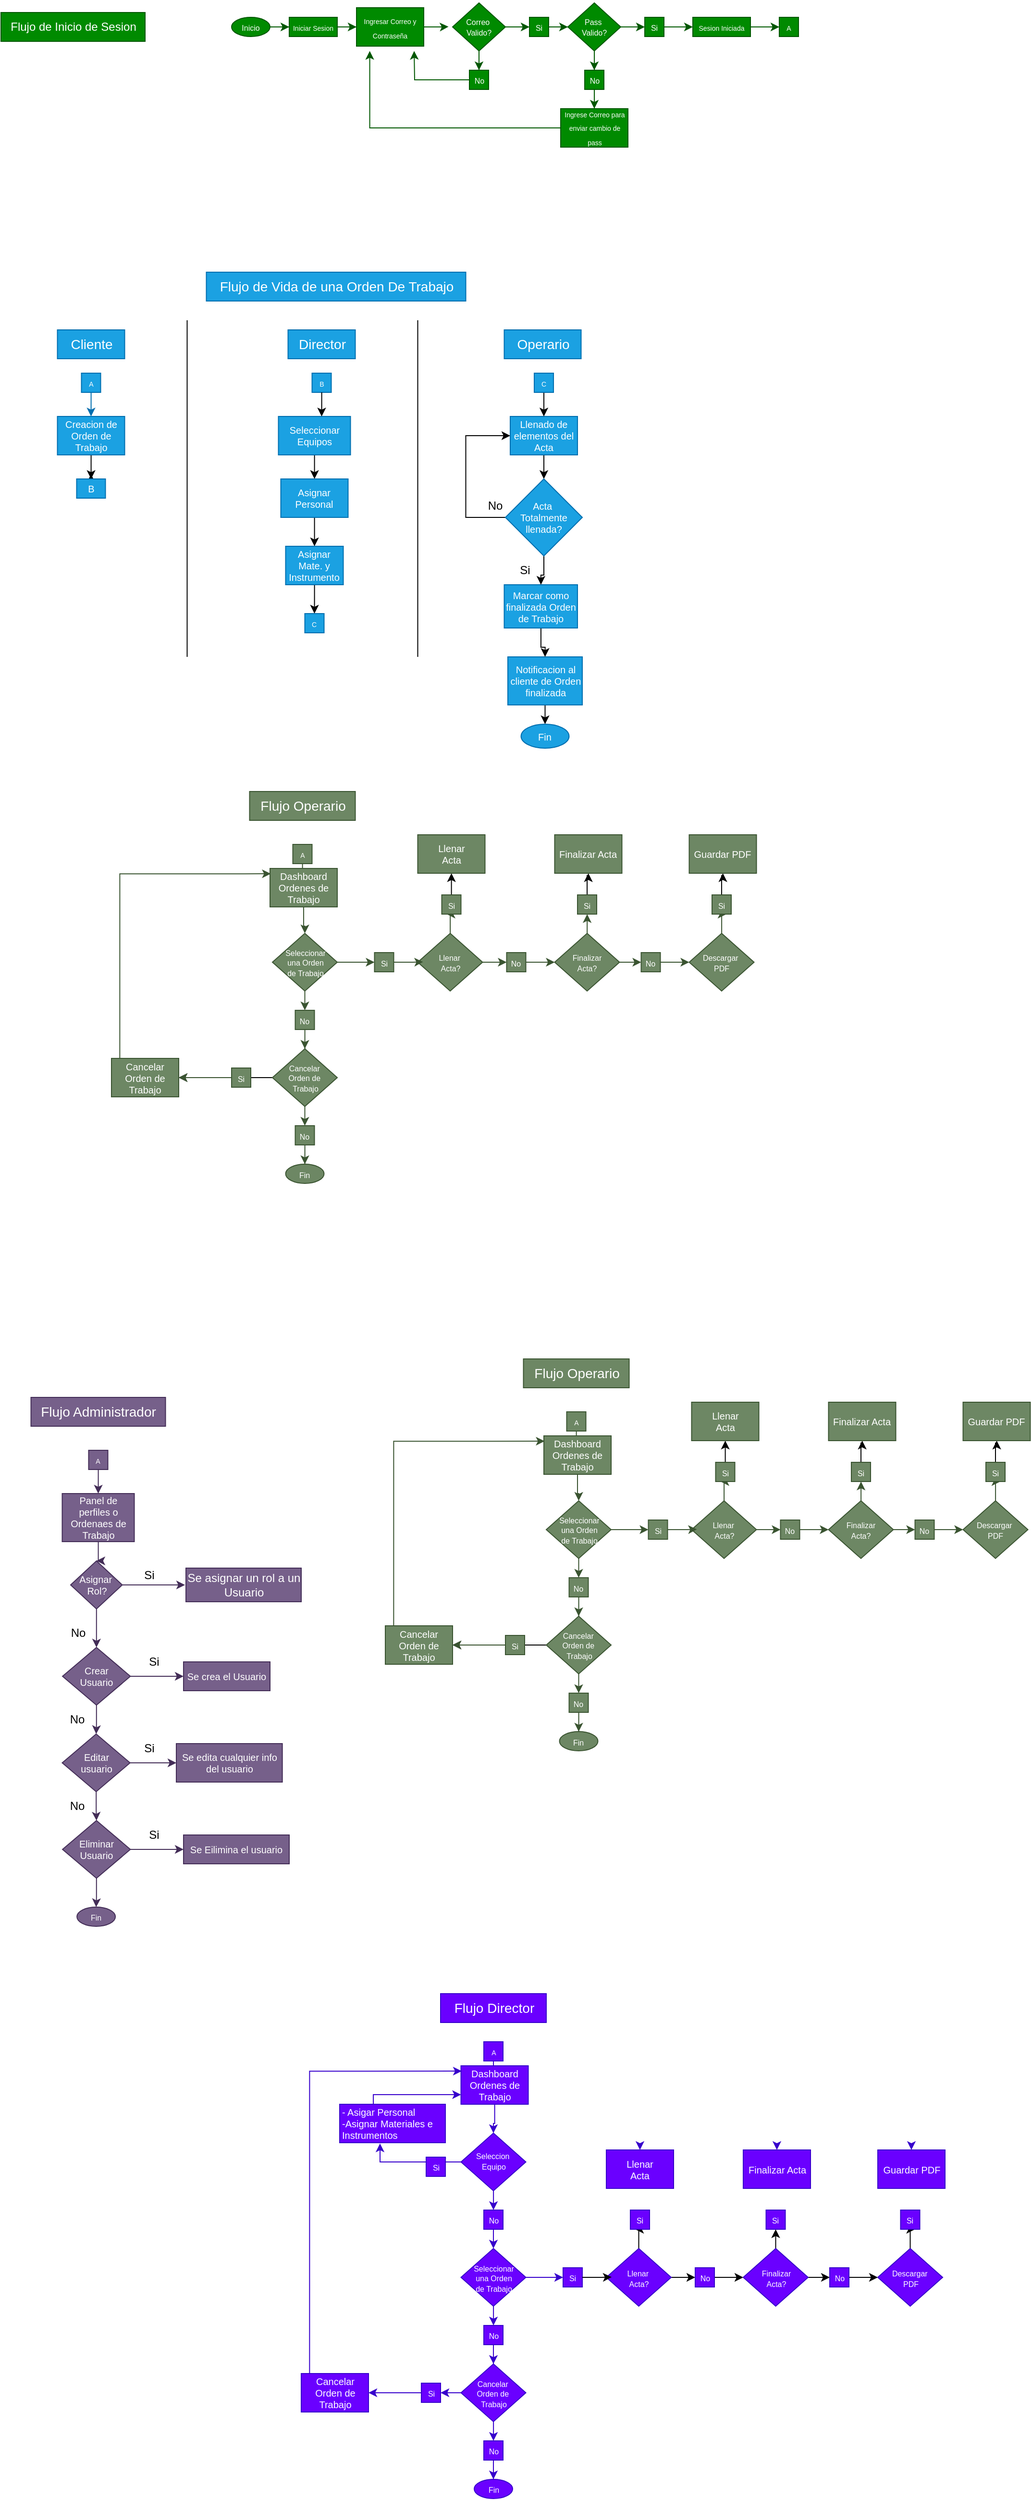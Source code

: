<mxfile version="28.0.6">
  <diagram name="Página-1" id="KSOU-nN-DtzfJ4hTOI7c">
    <mxGraphModel dx="1773" dy="945" grid="1" gridSize="10" guides="1" tooltips="1" connect="1" arrows="1" fold="1" page="1" pageScale="1" pageWidth="827" pageHeight="1169" math="0" shadow="0">
      <root>
        <mxCell id="0" />
        <mxCell id="1" parent="0" />
        <mxCell id="dSN5XhyjflUej59NDyXJ-1" style="edgeStyle=orthogonalEdgeStyle;rounded=0;orthogonalLoop=1;jettySize=auto;html=1;entryX=0;entryY=0.5;entryDx=0;entryDy=0;fillColor=#008a00;strokeColor=#005700;" edge="1" parent="1" source="dSN5XhyjflUej59NDyXJ-2" target="dSN5XhyjflUej59NDyXJ-6">
          <mxGeometry relative="1" as="geometry" />
        </mxCell>
        <mxCell id="dSN5XhyjflUej59NDyXJ-2" value="&lt;font style=&quot;font-size: 8px;&quot;&gt;Inicio&lt;/font&gt;" style="ellipse;whiteSpace=wrap;html=1;fillColor=#008a00;fontColor=#ffffff;strokeColor=#005700;" vertex="1" parent="1">
          <mxGeometry x="280" y="55" width="40" height="20" as="geometry" />
        </mxCell>
        <mxCell id="dSN5XhyjflUej59NDyXJ-3" style="edgeStyle=orthogonalEdgeStyle;rounded=0;orthogonalLoop=1;jettySize=auto;html=1;entryX=0.5;entryY=0;entryDx=0;entryDy=0;fillColor=#008a00;strokeColor=#005700;" edge="1" parent="1" source="dSN5XhyjflUej59NDyXJ-4" target="dSN5XhyjflUej59NDyXJ-10">
          <mxGeometry relative="1" as="geometry" />
        </mxCell>
        <mxCell id="dSN5XhyjflUej59NDyXJ-4" value="&lt;div style=&quot;line-height: 70%;&quot;&gt;&lt;span style=&quot;font-size: 8px;&quot;&gt;Correo&amp;nbsp;&lt;/span&gt;&lt;/div&gt;&lt;div style=&quot;line-height: 70%;&quot;&gt;&lt;span style=&quot;font-size: 8px;&quot;&gt;Valido?&lt;/span&gt;&lt;/div&gt;" style="rhombus;whiteSpace=wrap;html=1;fillColor=#008a00;fontColor=#ffffff;strokeColor=#005700;" vertex="1" parent="1">
          <mxGeometry x="510" y="40" width="55" height="50" as="geometry" />
        </mxCell>
        <mxCell id="dSN5XhyjflUej59NDyXJ-5" style="edgeStyle=orthogonalEdgeStyle;rounded=0;orthogonalLoop=1;jettySize=auto;html=1;entryX=0;entryY=0.5;entryDx=0;entryDy=0;fillColor=#008a00;strokeColor=#005700;" edge="1" parent="1" source="dSN5XhyjflUej59NDyXJ-6" target="dSN5XhyjflUej59NDyXJ-8">
          <mxGeometry relative="1" as="geometry" />
        </mxCell>
        <mxCell id="dSN5XhyjflUej59NDyXJ-6" value="&lt;font style=&quot;font-size: 7px;&quot;&gt;Iniciar Sesion&lt;/font&gt;" style="rounded=0;whiteSpace=wrap;html=1;fillColor=#008a00;fontColor=#ffffff;strokeColor=#005700;" vertex="1" parent="1">
          <mxGeometry x="340" y="55" width="50" height="20" as="geometry" />
        </mxCell>
        <mxCell id="dSN5XhyjflUej59NDyXJ-7" style="edgeStyle=orthogonalEdgeStyle;rounded=0;orthogonalLoop=1;jettySize=auto;html=1;exitX=0.5;exitY=0;exitDx=0;exitDy=0;fillColor=#008a00;strokeColor=#005700;" edge="1" parent="1" source="dSN5XhyjflUej59NDyXJ-8">
          <mxGeometry relative="1" as="geometry">
            <mxPoint x="445.238" y="45" as="targetPoint" />
          </mxGeometry>
        </mxCell>
        <mxCell id="dSN5XhyjflUej59NDyXJ-8" value="&lt;font style=&quot;font-size: 7px;&quot;&gt;Ingresar Correo y Contraseña&lt;/font&gt;" style="rounded=0;whiteSpace=wrap;html=1;fillColor=#008a00;fontColor=#ffffff;strokeColor=#005700;" vertex="1" parent="1">
          <mxGeometry x="410" y="45" width="70" height="40" as="geometry" />
        </mxCell>
        <mxCell id="dSN5XhyjflUej59NDyXJ-9" style="edgeStyle=orthogonalEdgeStyle;rounded=0;orthogonalLoop=1;jettySize=auto;html=1;entryX=-0.078;entryY=0.495;entryDx=0;entryDy=0;entryPerimeter=0;fillColor=#008a00;strokeColor=#005700;" edge="1" parent="1" source="dSN5XhyjflUej59NDyXJ-8" target="dSN5XhyjflUej59NDyXJ-4">
          <mxGeometry relative="1" as="geometry" />
        </mxCell>
        <mxCell id="dSN5XhyjflUej59NDyXJ-10" value="&lt;font style=&quot;font-size: 8px;&quot;&gt;No&lt;/font&gt;" style="rounded=0;whiteSpace=wrap;html=1;fillColor=#008a00;fontColor=#ffffff;strokeColor=#005700;" vertex="1" parent="1">
          <mxGeometry x="527.5" y="110" width="20" height="20" as="geometry" />
        </mxCell>
        <mxCell id="dSN5XhyjflUej59NDyXJ-11" style="edgeStyle=orthogonalEdgeStyle;rounded=0;orthogonalLoop=1;jettySize=auto;html=1;fillColor=#008a00;strokeColor=#005700;" edge="1" parent="1" source="dSN5XhyjflUej59NDyXJ-10">
          <mxGeometry relative="1" as="geometry">
            <mxPoint x="470" y="90" as="targetPoint" />
          </mxGeometry>
        </mxCell>
        <mxCell id="dSN5XhyjflUej59NDyXJ-12" style="edgeStyle=orthogonalEdgeStyle;rounded=0;orthogonalLoop=1;jettySize=auto;html=1;entryX=0;entryY=0.5;entryDx=0;entryDy=0;fillColor=#008a00;strokeColor=#005700;" edge="1" parent="1" source="dSN5XhyjflUej59NDyXJ-14" target="dSN5XhyjflUej59NDyXJ-22">
          <mxGeometry relative="1" as="geometry" />
        </mxCell>
        <mxCell id="dSN5XhyjflUej59NDyXJ-13" style="edgeStyle=orthogonalEdgeStyle;rounded=0;orthogonalLoop=1;jettySize=auto;html=1;entryX=0.5;entryY=0;entryDx=0;entryDy=0;fillColor=#008a00;strokeColor=#005700;" edge="1" parent="1" source="dSN5XhyjflUej59NDyXJ-14" target="dSN5XhyjflUej59NDyXJ-17">
          <mxGeometry relative="1" as="geometry" />
        </mxCell>
        <mxCell id="dSN5XhyjflUej59NDyXJ-14" value="&lt;div style=&quot;line-height: 70%;&quot;&gt;&lt;span style=&quot;font-size: 8px;&quot;&gt;Pass&amp;nbsp;&lt;/span&gt;&lt;/div&gt;&lt;div style=&quot;line-height: 70%;&quot;&gt;&lt;span style=&quot;font-size: 8px;&quot;&gt;Valido?&lt;/span&gt;&lt;/div&gt;" style="rhombus;whiteSpace=wrap;html=1;fillColor=#008a00;fontColor=#ffffff;strokeColor=#005700;" vertex="1" parent="1">
          <mxGeometry x="630" y="40" width="55" height="50" as="geometry" />
        </mxCell>
        <mxCell id="dSN5XhyjflUej59NDyXJ-15" style="edgeStyle=orthogonalEdgeStyle;rounded=0;orthogonalLoop=1;jettySize=auto;html=1;entryX=0;entryY=0.5;entryDx=0;entryDy=0;fillColor=#008a00;strokeColor=#005700;" edge="1" parent="1" source="dSN5XhyjflUej59NDyXJ-4" target="dSN5XhyjflUej59NDyXJ-20">
          <mxGeometry relative="1" as="geometry" />
        </mxCell>
        <mxCell id="dSN5XhyjflUej59NDyXJ-16" style="edgeStyle=orthogonalEdgeStyle;rounded=0;orthogonalLoop=1;jettySize=auto;html=1;entryX=0.5;entryY=0;entryDx=0;entryDy=0;fillColor=#008a00;strokeColor=#005700;" edge="1" parent="1" source="dSN5XhyjflUej59NDyXJ-17" target="dSN5XhyjflUej59NDyXJ-18">
          <mxGeometry relative="1" as="geometry" />
        </mxCell>
        <mxCell id="dSN5XhyjflUej59NDyXJ-17" value="&lt;font style=&quot;font-size: 8px;&quot;&gt;No&lt;/font&gt;" style="rounded=0;whiteSpace=wrap;html=1;fillColor=#008a00;fontColor=#ffffff;strokeColor=#005700;" vertex="1" parent="1">
          <mxGeometry x="647.5" y="110" width="20" height="20" as="geometry" />
        </mxCell>
        <mxCell id="dSN5XhyjflUej59NDyXJ-18" value="&lt;font style=&quot;font-size: 7px;&quot;&gt;Ingrese Correo para enviar cambio de pass&lt;/font&gt;" style="rounded=0;whiteSpace=wrap;html=1;textDirection=ltr;labelPosition=center;verticalLabelPosition=middle;align=center;verticalAlign=middle;spacing=1;spacingBottom=3;fillColor=#008a00;fontColor=#ffffff;strokeColor=#005700;" vertex="1" parent="1">
          <mxGeometry x="622.5" y="150" width="70" height="40" as="geometry" />
        </mxCell>
        <mxCell id="dSN5XhyjflUej59NDyXJ-19" style="edgeStyle=orthogonalEdgeStyle;rounded=0;orthogonalLoop=1;jettySize=auto;html=1;entryX=0;entryY=0.5;entryDx=0;entryDy=0;fillColor=#008a00;strokeColor=#005700;" edge="1" parent="1" source="dSN5XhyjflUej59NDyXJ-20" target="dSN5XhyjflUej59NDyXJ-14">
          <mxGeometry relative="1" as="geometry" />
        </mxCell>
        <mxCell id="dSN5XhyjflUej59NDyXJ-20" value="&lt;font style=&quot;font-size: 8px;&quot;&gt;Si&lt;/font&gt;" style="rounded=0;whiteSpace=wrap;html=1;fillColor=#008a00;fontColor=#ffffff;strokeColor=#005700;" vertex="1" parent="1">
          <mxGeometry x="590" y="55" width="20" height="20" as="geometry" />
        </mxCell>
        <mxCell id="dSN5XhyjflUej59NDyXJ-21" style="edgeStyle=orthogonalEdgeStyle;rounded=0;orthogonalLoop=1;jettySize=auto;html=1;entryX=0;entryY=0.5;entryDx=0;entryDy=0;fillColor=#008a00;strokeColor=#005700;" edge="1" parent="1" source="dSN5XhyjflUej59NDyXJ-22" target="dSN5XhyjflUej59NDyXJ-25">
          <mxGeometry relative="1" as="geometry" />
        </mxCell>
        <mxCell id="dSN5XhyjflUej59NDyXJ-22" value="&lt;font style=&quot;font-size: 8px;&quot;&gt;Si&lt;/font&gt;" style="rounded=0;whiteSpace=wrap;html=1;fillColor=#008a00;fontColor=#ffffff;strokeColor=#005700;" vertex="1" parent="1">
          <mxGeometry x="710" y="55" width="20" height="20" as="geometry" />
        </mxCell>
        <mxCell id="dSN5XhyjflUej59NDyXJ-23" style="edgeStyle=orthogonalEdgeStyle;rounded=0;orthogonalLoop=1;jettySize=auto;html=1;entryX=0.197;entryY=1.125;entryDx=0;entryDy=0;entryPerimeter=0;fillColor=#008a00;strokeColor=#005700;" edge="1" parent="1" source="dSN5XhyjflUej59NDyXJ-18" target="dSN5XhyjflUej59NDyXJ-8">
          <mxGeometry relative="1" as="geometry">
            <mxPoint x="423" y="30" as="targetPoint" />
          </mxGeometry>
        </mxCell>
        <mxCell id="dSN5XhyjflUej59NDyXJ-24" style="edgeStyle=orthogonalEdgeStyle;rounded=0;orthogonalLoop=1;jettySize=auto;html=1;entryX=0;entryY=0.5;entryDx=0;entryDy=0;fillColor=#008a00;strokeColor=#005700;" edge="1" parent="1" source="dSN5XhyjflUej59NDyXJ-25" target="dSN5XhyjflUej59NDyXJ-28">
          <mxGeometry relative="1" as="geometry" />
        </mxCell>
        <mxCell id="dSN5XhyjflUej59NDyXJ-25" value="&lt;span style=&quot;font-size: 7px;&quot;&gt;Sesion Iniciada&lt;/span&gt;" style="rounded=0;whiteSpace=wrap;html=1;fillColor=#008a00;fontColor=#ffffff;strokeColor=#005700;" vertex="1" parent="1">
          <mxGeometry x="760" y="55" width="60" height="20" as="geometry" />
        </mxCell>
        <mxCell id="dSN5XhyjflUej59NDyXJ-26" value="Flujo de Inicio de Sesion" style="text;html=1;align=center;verticalAlign=middle;resizable=0;points=[];autosize=1;strokeColor=#005700;fillColor=#008a00;fontColor=#ffffff;" vertex="1" parent="1">
          <mxGeometry x="40" y="50" width="150" height="30" as="geometry" />
        </mxCell>
        <mxCell id="dSN5XhyjflUej59NDyXJ-27" value="Flujo de Vida de una Orden De Trabajo" style="text;html=1;align=center;verticalAlign=middle;resizable=0;points=[];autosize=1;strokeColor=#006EAF;fillColor=#1ba1e2;fontColor=#ffffff;fontSize=14;" vertex="1" parent="1">
          <mxGeometry x="253.75" y="320" width="270" height="30" as="geometry" />
        </mxCell>
        <mxCell id="dSN5XhyjflUej59NDyXJ-28" value="&lt;span style=&quot;font-size: 7px;&quot;&gt;A&lt;/span&gt;" style="rounded=0;whiteSpace=wrap;html=1;fillColor=#008a00;fontColor=#ffffff;strokeColor=#005700;" vertex="1" parent="1">
          <mxGeometry x="850" y="55" width="20" height="20" as="geometry" />
        </mxCell>
        <mxCell id="dSN5XhyjflUej59NDyXJ-29" style="edgeStyle=orthogonalEdgeStyle;rounded=0;orthogonalLoop=1;jettySize=auto;html=1;entryX=0.5;entryY=0;entryDx=0;entryDy=0;fillColor=#1ba1e2;strokeColor=#006EAF;" edge="1" parent="1" source="dSN5XhyjflUej59NDyXJ-30" target="dSN5XhyjflUej59NDyXJ-32">
          <mxGeometry relative="1" as="geometry" />
        </mxCell>
        <mxCell id="dSN5XhyjflUej59NDyXJ-30" value="&lt;span style=&quot;font-size: 7px;&quot;&gt;A&lt;/span&gt;" style="rounded=0;whiteSpace=wrap;html=1;fillColor=#1ba1e2;fontColor=#ffffff;strokeColor=#006EAF;" vertex="1" parent="1">
          <mxGeometry x="123.75" y="425" width="20" height="20" as="geometry" />
        </mxCell>
        <mxCell id="dSN5XhyjflUej59NDyXJ-31" value="" style="edgeStyle=orthogonalEdgeStyle;rounded=0;orthogonalLoop=1;jettySize=auto;html=1;" edge="1" parent="1" source="dSN5XhyjflUej59NDyXJ-32" target="dSN5XhyjflUej59NDyXJ-211">
          <mxGeometry relative="1" as="geometry" />
        </mxCell>
        <mxCell id="dSN5XhyjflUej59NDyXJ-32" value="&lt;font&gt;Creacion de Orden de Trabajo&lt;/font&gt;" style="rounded=0;whiteSpace=wrap;html=1;fillColor=#1ba1e2;fontColor=#ffffff;strokeColor=#006EAF;fontSize=10;" vertex="1" parent="1">
          <mxGeometry x="98.75" y="470" width="70" height="40" as="geometry" />
        </mxCell>
        <mxCell id="dSN5XhyjflUej59NDyXJ-33" style="edgeStyle=orthogonalEdgeStyle;rounded=0;orthogonalLoop=1;jettySize=auto;html=1;entryX=0.5;entryY=0;entryDx=0;entryDy=0;fillColor=#6a00ff;strokeColor=#3700CC;" edge="1" parent="1" source="dSN5XhyjflUej59NDyXJ-34" target="dSN5XhyjflUej59NDyXJ-36">
          <mxGeometry relative="1" as="geometry" />
        </mxCell>
        <mxCell id="dSN5XhyjflUej59NDyXJ-34" value="&lt;span style=&quot;font-size: 7px;&quot;&gt;A&lt;/span&gt;" style="rounded=0;whiteSpace=wrap;html=1;fillColor=#6a00ff;fontColor=#ffffff;strokeColor=#3700CC;" vertex="1" parent="1">
          <mxGeometry x="542.5" y="2160" width="20" height="20" as="geometry" />
        </mxCell>
        <mxCell id="dSN5XhyjflUej59NDyXJ-35" style="edgeStyle=orthogonalEdgeStyle;rounded=0;orthogonalLoop=1;jettySize=auto;html=1;entryX=0.5;entryY=0;entryDx=0;entryDy=0;fillColor=#6a00ff;strokeColor=#3700CC;" edge="1" parent="1" source="dSN5XhyjflUej59NDyXJ-36" target="dSN5XhyjflUej59NDyXJ-39">
          <mxGeometry relative="1" as="geometry" />
        </mxCell>
        <mxCell id="dSN5XhyjflUej59NDyXJ-36" value="&lt;font&gt;Dashboard Ordenes de Trabajo&lt;/font&gt;" style="rounded=0;whiteSpace=wrap;html=1;fillColor=#6a00ff;fontColor=#ffffff;strokeColor=#3700CC;fontSize=10;" vertex="1" parent="1">
          <mxGeometry x="518.75" y="2185" width="70" height="40" as="geometry" />
        </mxCell>
        <mxCell id="dSN5XhyjflUej59NDyXJ-37" style="edgeStyle=orthogonalEdgeStyle;rounded=0;orthogonalLoop=1;jettySize=auto;html=1;fillColor=#6a00ff;strokeColor=#3700CC;" edge="1" parent="1" source="dSN5XhyjflUej59NDyXJ-39" target="dSN5XhyjflUej59NDyXJ-41">
          <mxGeometry relative="1" as="geometry" />
        </mxCell>
        <mxCell id="dSN5XhyjflUej59NDyXJ-38" style="edgeStyle=orthogonalEdgeStyle;rounded=0;orthogonalLoop=1;jettySize=auto;html=1;entryX=0.5;entryY=0;entryDx=0;entryDy=0;fillColor=#6a00ff;strokeColor=#3700CC;" edge="1" parent="1" source="dSN5XhyjflUej59NDyXJ-39" target="dSN5XhyjflUej59NDyXJ-43">
          <mxGeometry relative="1" as="geometry" />
        </mxCell>
        <mxCell id="dSN5XhyjflUej59NDyXJ-39" value="&lt;div style=&quot;line-height: 70%;&quot;&gt;&lt;span style=&quot;font-size: 8px;&quot;&gt;Seleccion&amp;nbsp;&lt;/span&gt;&lt;/div&gt;&lt;div style=&quot;line-height: 70%;&quot;&gt;&lt;span style=&quot;font-size: 8px;&quot;&gt;Equipo&lt;/span&gt;&lt;/div&gt;" style="rhombus;whiteSpace=wrap;html=1;fillColor=#6a00ff;fontColor=#ffffff;strokeColor=#3700CC;spacingBottom=3;" vertex="1" parent="1">
          <mxGeometry x="518.75" y="2255" width="67.5" height="60" as="geometry" />
        </mxCell>
        <mxCell id="dSN5XhyjflUej59NDyXJ-40" style="edgeStyle=orthogonalEdgeStyle;rounded=0;orthogonalLoop=1;jettySize=auto;html=1;entryX=0.386;entryY=1.021;entryDx=0;entryDy=0;entryPerimeter=0;fillColor=#6a00ff;strokeColor=#3700CC;" edge="1" parent="1" source="dSN5XhyjflUej59NDyXJ-41" target="dSN5XhyjflUej59NDyXJ-45">
          <mxGeometry relative="1" as="geometry">
            <Array as="points">
              <mxPoint x="434.5" y="2285" />
              <mxPoint x="434.5" y="2266" />
            </Array>
          </mxGeometry>
        </mxCell>
        <mxCell id="dSN5XhyjflUej59NDyXJ-41" value="&lt;font style=&quot;font-size: 8px;&quot;&gt;Si&lt;/font&gt;" style="rounded=0;whiteSpace=wrap;html=1;fillColor=#6a00ff;fontColor=#ffffff;strokeColor=#3700CC;" vertex="1" parent="1">
          <mxGeometry x="482.5" y="2280" width="20" height="20" as="geometry" />
        </mxCell>
        <mxCell id="dSN5XhyjflUej59NDyXJ-42" style="edgeStyle=orthogonalEdgeStyle;rounded=0;orthogonalLoop=1;jettySize=auto;html=1;fillColor=#6a00ff;strokeColor=#3700CC;" edge="1" parent="1" source="dSN5XhyjflUej59NDyXJ-43" target="dSN5XhyjflUej59NDyXJ-48">
          <mxGeometry relative="1" as="geometry" />
        </mxCell>
        <mxCell id="dSN5XhyjflUej59NDyXJ-43" value="&lt;font style=&quot;font-size: 8px;&quot;&gt;No&lt;/font&gt;" style="rounded=0;whiteSpace=wrap;html=1;fillColor=#6a00ff;fontColor=#ffffff;strokeColor=#3700CC;" vertex="1" parent="1">
          <mxGeometry x="542.5" y="2335" width="20" height="20" as="geometry" />
        </mxCell>
        <mxCell id="dSN5XhyjflUej59NDyXJ-44" style="edgeStyle=orthogonalEdgeStyle;rounded=0;orthogonalLoop=1;jettySize=auto;html=1;entryX=0;entryY=0.75;entryDx=0;entryDy=0;exitX=0.5;exitY=0;exitDx=0;exitDy=0;fillColor=#6a00ff;strokeColor=#3700CC;" edge="1" parent="1" source="dSN5XhyjflUej59NDyXJ-45" target="dSN5XhyjflUej59NDyXJ-36">
          <mxGeometry relative="1" as="geometry">
            <Array as="points">
              <mxPoint x="427.5" y="2215" />
            </Array>
          </mxGeometry>
        </mxCell>
        <mxCell id="dSN5XhyjflUej59NDyXJ-45" value="- Asigar Personal&lt;br&gt;-Asignar Materiales e Instrumentos&lt;br&gt;&lt;div&gt;&lt;br&gt;&lt;/div&gt;" style="rounded=0;whiteSpace=wrap;html=1;fillColor=#6a00ff;fontColor=#ffffff;strokeColor=#3700CC;fontSize=10;spacingTop=11;align=left;" vertex="1" parent="1">
          <mxGeometry x="392.5" y="2225" width="110" height="40" as="geometry" />
        </mxCell>
        <mxCell id="dSN5XhyjflUej59NDyXJ-46" style="edgeStyle=orthogonalEdgeStyle;rounded=0;orthogonalLoop=1;jettySize=auto;html=1;fillColor=#6a00ff;strokeColor=#3700CC;" edge="1" parent="1" source="dSN5XhyjflUej59NDyXJ-48" target="dSN5XhyjflUej59NDyXJ-49">
          <mxGeometry relative="1" as="geometry" />
        </mxCell>
        <mxCell id="dSN5XhyjflUej59NDyXJ-47" style="edgeStyle=orthogonalEdgeStyle;rounded=0;orthogonalLoop=1;jettySize=auto;html=1;entryX=0.5;entryY=0;entryDx=0;entryDy=0;fillColor=#6a00ff;strokeColor=#3700CC;" edge="1" parent="1" source="dSN5XhyjflUej59NDyXJ-48" target="dSN5XhyjflUej59NDyXJ-51">
          <mxGeometry relative="1" as="geometry" />
        </mxCell>
        <mxCell id="dSN5XhyjflUej59NDyXJ-48" value="&lt;div style=&quot;line-height: 70%;&quot;&gt;&lt;span style=&quot;font-size: 8px;&quot;&gt;Seleccionar&lt;br&gt;una Orden&lt;br&gt;de Trabajo&lt;/span&gt;&lt;/div&gt;" style="rhombus;whiteSpace=wrap;html=1;fillColor=#6a00ff;fontColor=#ffffff;strokeColor=#3700CC;spacingBottom=-1;" vertex="1" parent="1">
          <mxGeometry x="518.75" y="2375" width="67.5" height="60" as="geometry" />
        </mxCell>
        <mxCell id="dSN5XhyjflUej59NDyXJ-49" value="&lt;font style=&quot;font-size: 8px;&quot;&gt;Si&lt;/font&gt;" style="rounded=0;whiteSpace=wrap;html=1;fillColor=#6a00ff;fontColor=#ffffff;strokeColor=#3700CC;" vertex="1" parent="1">
          <mxGeometry x="625" y="2395" width="20" height="20" as="geometry" />
        </mxCell>
        <mxCell id="dSN5XhyjflUej59NDyXJ-50" style="edgeStyle=orthogonalEdgeStyle;rounded=0;orthogonalLoop=1;jettySize=auto;html=1;entryX=0.5;entryY=0;entryDx=0;entryDy=0;fillColor=#6a00ff;strokeColor=#3700CC;" edge="1" parent="1" source="dSN5XhyjflUej59NDyXJ-51" target="dSN5XhyjflUej59NDyXJ-54">
          <mxGeometry relative="1" as="geometry" />
        </mxCell>
        <mxCell id="dSN5XhyjflUej59NDyXJ-51" value="&lt;font style=&quot;font-size: 8px;&quot;&gt;No&lt;/font&gt;" style="rounded=0;whiteSpace=wrap;html=1;fillColor=#6a00ff;fontColor=#ffffff;strokeColor=#3700CC;" vertex="1" parent="1">
          <mxGeometry x="542.5" y="2455" width="20" height="20" as="geometry" />
        </mxCell>
        <mxCell id="dSN5XhyjflUej59NDyXJ-52" style="edgeStyle=orthogonalEdgeStyle;rounded=0;orthogonalLoop=1;jettySize=auto;html=1;entryX=0.5;entryY=0;entryDx=0;entryDy=0;fillColor=#6a00ff;strokeColor=#3700CC;" edge="1" parent="1" source="dSN5XhyjflUej59NDyXJ-54" target="dSN5XhyjflUej59NDyXJ-60">
          <mxGeometry relative="1" as="geometry">
            <mxPoint x="552.5" y="2575" as="targetPoint" />
          </mxGeometry>
        </mxCell>
        <mxCell id="dSN5XhyjflUej59NDyXJ-53" style="edgeStyle=orthogonalEdgeStyle;rounded=0;orthogonalLoop=1;jettySize=auto;html=1;entryX=1;entryY=0.5;entryDx=0;entryDy=0;fillColor=#6a00ff;strokeColor=#3700CC;" edge="1" parent="1" source="dSN5XhyjflUej59NDyXJ-54" target="dSN5XhyjflUej59NDyXJ-56">
          <mxGeometry relative="1" as="geometry" />
        </mxCell>
        <mxCell id="dSN5XhyjflUej59NDyXJ-54" value="&lt;div style=&quot;line-height: 70%;&quot;&gt;&lt;span style=&quot;font-size: 8px;&quot;&gt;Cancelar&amp;nbsp;&lt;/span&gt;&lt;/div&gt;&lt;div style=&quot;line-height: 70%;&quot;&gt;&lt;span style=&quot;font-size: 8px;&quot;&gt;Orden de&amp;nbsp;&lt;/span&gt;&lt;/div&gt;&lt;div style=&quot;line-height: 70%;&quot;&gt;&lt;span style=&quot;font-size: 8px;&quot;&gt;Trabajo&lt;/span&gt;&lt;/div&gt;" style="rhombus;whiteSpace=wrap;html=1;fillColor=#6a00ff;fontColor=#ffffff;strokeColor=#3700CC;spacingBottom=-1;" vertex="1" parent="1">
          <mxGeometry x="518.75" y="2495" width="67.5" height="60" as="geometry" />
        </mxCell>
        <mxCell id="dSN5XhyjflUej59NDyXJ-55" style="edgeStyle=orthogonalEdgeStyle;rounded=0;orthogonalLoop=1;jettySize=auto;html=1;entryX=1;entryY=0.5;entryDx=0;entryDy=0;fillColor=#6a00ff;strokeColor=#3700CC;" edge="1" parent="1" source="dSN5XhyjflUej59NDyXJ-56" target="dSN5XhyjflUej59NDyXJ-57">
          <mxGeometry relative="1" as="geometry" />
        </mxCell>
        <mxCell id="dSN5XhyjflUej59NDyXJ-56" value="&lt;font style=&quot;font-size: 8px;&quot;&gt;Si&lt;/font&gt;" style="rounded=0;whiteSpace=wrap;html=1;fillColor=#6a00ff;fontColor=#ffffff;strokeColor=#3700CC;" vertex="1" parent="1">
          <mxGeometry x="477.5" y="2515" width="20" height="20" as="geometry" />
        </mxCell>
        <mxCell id="dSN5XhyjflUej59NDyXJ-57" value="&lt;font&gt;Cancelar Orden de Trabajo&lt;/font&gt;" style="rounded=0;whiteSpace=wrap;html=1;fillColor=#6a00ff;fontColor=#ffffff;strokeColor=#3700CC;fontSize=10;" vertex="1" parent="1">
          <mxGeometry x="352.5" y="2505" width="70" height="40" as="geometry" />
        </mxCell>
        <mxCell id="dSN5XhyjflUej59NDyXJ-58" style="edgeStyle=orthogonalEdgeStyle;rounded=0;orthogonalLoop=1;jettySize=auto;html=1;entryX=0.011;entryY=0.139;entryDx=0;entryDy=0;entryPerimeter=0;exitX=0.124;exitY=0;exitDx=0;exitDy=0;exitPerimeter=0;fillColor=#6a00ff;strokeColor=#3700CC;" edge="1" parent="1" source="dSN5XhyjflUej59NDyXJ-57" target="dSN5XhyjflUej59NDyXJ-36">
          <mxGeometry relative="1" as="geometry" />
        </mxCell>
        <mxCell id="dSN5XhyjflUej59NDyXJ-59" style="edgeStyle=orthogonalEdgeStyle;rounded=0;orthogonalLoop=1;jettySize=auto;html=1;entryX=0.5;entryY=0;entryDx=0;entryDy=0;fillColor=#6a00ff;strokeColor=#3700CC;" edge="1" parent="1" source="dSN5XhyjflUej59NDyXJ-60" target="dSN5XhyjflUej59NDyXJ-61">
          <mxGeometry relative="1" as="geometry" />
        </mxCell>
        <mxCell id="dSN5XhyjflUej59NDyXJ-60" value="&lt;font style=&quot;font-size: 8px;&quot;&gt;No&lt;/font&gt;" style="rounded=0;whiteSpace=wrap;html=1;fillColor=#6a00ff;fontColor=#ffffff;strokeColor=#3700CC;" vertex="1" parent="1">
          <mxGeometry x="542.5" y="2575" width="20" height="20" as="geometry" />
        </mxCell>
        <mxCell id="dSN5XhyjflUej59NDyXJ-61" value="&lt;font style=&quot;font-size: 8px;&quot;&gt;Fin&lt;/font&gt;" style="ellipse;whiteSpace=wrap;html=1;fillColor=#6a00ff;fontColor=#ffffff;strokeColor=#3700CC;" vertex="1" parent="1">
          <mxGeometry x="532.5" y="2615" width="40" height="20" as="geometry" />
        </mxCell>
        <mxCell id="dSN5XhyjflUej59NDyXJ-62" style="edgeStyle=orthogonalEdgeStyle;rounded=0;orthogonalLoop=1;jettySize=auto;html=1;entryX=0.25;entryY=1;entryDx=0;entryDy=0;" edge="1" parent="1" source="dSN5XhyjflUej59NDyXJ-64" target="dSN5XhyjflUej59NDyXJ-70">
          <mxGeometry relative="1" as="geometry" />
        </mxCell>
        <mxCell id="dSN5XhyjflUej59NDyXJ-63" style="edgeStyle=orthogonalEdgeStyle;rounded=0;orthogonalLoop=1;jettySize=auto;html=1;entryX=0;entryY=0.5;entryDx=0;entryDy=0;" edge="1" parent="1" source="dSN5XhyjflUej59NDyXJ-64" target="dSN5XhyjflUej59NDyXJ-74">
          <mxGeometry relative="1" as="geometry" />
        </mxCell>
        <mxCell id="dSN5XhyjflUej59NDyXJ-64" value="&lt;div style=&quot;line-height: 70%;&quot;&gt;&lt;span style=&quot;font-size: 8px;&quot;&gt;Llenar&amp;nbsp;&lt;/span&gt;&lt;/div&gt;&lt;div style=&quot;line-height: 70%;&quot;&gt;&lt;span style=&quot;font-size: 8px;&quot;&gt;Acta?&lt;/span&gt;&lt;/div&gt;" style="rhombus;whiteSpace=wrap;html=1;fillColor=#6a00ff;fontColor=#ffffff;strokeColor=#3700CC;spacingBottom=-1;" vertex="1" parent="1">
          <mxGeometry x="670" y="2375" width="67.5" height="60" as="geometry" />
        </mxCell>
        <mxCell id="dSN5XhyjflUej59NDyXJ-65" style="edgeStyle=orthogonalEdgeStyle;rounded=0;orthogonalLoop=1;jettySize=auto;html=1;entryX=0.5;entryY=1;entryDx=0;entryDy=0;" edge="1" parent="1" source="dSN5XhyjflUej59NDyXJ-67" target="dSN5XhyjflUej59NDyXJ-71">
          <mxGeometry relative="1" as="geometry" />
        </mxCell>
        <mxCell id="dSN5XhyjflUej59NDyXJ-66" style="edgeStyle=orthogonalEdgeStyle;rounded=0;orthogonalLoop=1;jettySize=auto;html=1;entryX=0;entryY=0.5;entryDx=0;entryDy=0;" edge="1" parent="1" source="dSN5XhyjflUej59NDyXJ-67" target="dSN5XhyjflUej59NDyXJ-76">
          <mxGeometry relative="1" as="geometry" />
        </mxCell>
        <mxCell id="dSN5XhyjflUej59NDyXJ-67" value="&lt;div style=&quot;line-height: 70%;&quot;&gt;&lt;span style=&quot;font-size: 8px;&quot;&gt;Finalizar&lt;/span&gt;&lt;/div&gt;&lt;div style=&quot;line-height: 70%;&quot;&gt;&lt;span style=&quot;font-size: 8px;&quot;&gt;Acta?&lt;/span&gt;&lt;/div&gt;" style="rhombus;whiteSpace=wrap;html=1;fillColor=#6a00ff;fontColor=#ffffff;strokeColor=#3700CC;spacingBottom=-1;" vertex="1" parent="1">
          <mxGeometry x="812.5" y="2375" width="67.5" height="60" as="geometry" />
        </mxCell>
        <mxCell id="dSN5XhyjflUej59NDyXJ-68" style="edgeStyle=orthogonalEdgeStyle;rounded=0;orthogonalLoop=1;jettySize=auto;html=1;entryX=0.75;entryY=1;entryDx=0;entryDy=0;" edge="1" parent="1" source="dSN5XhyjflUej59NDyXJ-69" target="dSN5XhyjflUej59NDyXJ-77">
          <mxGeometry relative="1" as="geometry" />
        </mxCell>
        <mxCell id="dSN5XhyjflUej59NDyXJ-69" value="&lt;div style=&quot;line-height: 70%;&quot;&gt;&lt;span style=&quot;font-size: 8px;&quot;&gt;Descargar&amp;nbsp;&lt;/span&gt;&lt;/div&gt;&lt;div style=&quot;line-height: 70%;&quot;&gt;&lt;span style=&quot;font-size: 8px;&quot;&gt;PDF&lt;/span&gt;&lt;/div&gt;" style="rhombus;whiteSpace=wrap;html=1;fillColor=#6a00ff;fontColor=#ffffff;strokeColor=#3700CC;spacingBottom=-1;" vertex="1" parent="1">
          <mxGeometry x="952.5" y="2375" width="67.5" height="60" as="geometry" />
        </mxCell>
        <mxCell id="dSN5XhyjflUej59NDyXJ-70" value="&lt;font style=&quot;font-size: 8px;&quot;&gt;Si&lt;/font&gt;" style="rounded=0;whiteSpace=wrap;html=1;fillColor=#6a00ff;fontColor=#ffffff;strokeColor=#3700CC;" vertex="1" parent="1">
          <mxGeometry x="695" y="2335" width="20" height="20" as="geometry" />
        </mxCell>
        <mxCell id="dSN5XhyjflUej59NDyXJ-71" value="&lt;font style=&quot;font-size: 8px;&quot;&gt;Si&lt;/font&gt;" style="rounded=0;whiteSpace=wrap;html=1;fillColor=#6a00ff;fontColor=#ffffff;strokeColor=#3700CC;" vertex="1" parent="1">
          <mxGeometry x="836.25" y="2335" width="20" height="20" as="geometry" />
        </mxCell>
        <mxCell id="dSN5XhyjflUej59NDyXJ-72" style="edgeStyle=orthogonalEdgeStyle;rounded=0;orthogonalLoop=1;jettySize=auto;html=1;entryX=0.082;entryY=0.495;entryDx=0;entryDy=0;entryPerimeter=0;" edge="1" parent="1" source="dSN5XhyjflUej59NDyXJ-49" target="dSN5XhyjflUej59NDyXJ-64">
          <mxGeometry relative="1" as="geometry" />
        </mxCell>
        <mxCell id="dSN5XhyjflUej59NDyXJ-73" style="edgeStyle=orthogonalEdgeStyle;rounded=0;orthogonalLoop=1;jettySize=auto;html=1;entryX=0;entryY=0.5;entryDx=0;entryDy=0;" edge="1" parent="1" source="dSN5XhyjflUej59NDyXJ-74" target="dSN5XhyjflUej59NDyXJ-67">
          <mxGeometry relative="1" as="geometry" />
        </mxCell>
        <mxCell id="dSN5XhyjflUej59NDyXJ-74" value="&lt;font style=&quot;font-size: 8px;&quot;&gt;No&lt;/font&gt;" style="rounded=0;whiteSpace=wrap;html=1;fillColor=#6a00ff;fontColor=#ffffff;strokeColor=#3700CC;" vertex="1" parent="1">
          <mxGeometry x="762.5" y="2395" width="20" height="20" as="geometry" />
        </mxCell>
        <mxCell id="dSN5XhyjflUej59NDyXJ-75" style="edgeStyle=orthogonalEdgeStyle;rounded=0;orthogonalLoop=1;jettySize=auto;html=1;entryX=0;entryY=0.5;entryDx=0;entryDy=0;" edge="1" parent="1" source="dSN5XhyjflUej59NDyXJ-76" target="dSN5XhyjflUej59NDyXJ-69">
          <mxGeometry relative="1" as="geometry" />
        </mxCell>
        <mxCell id="dSN5XhyjflUej59NDyXJ-76" value="&lt;font style=&quot;font-size: 8px;&quot;&gt;No&lt;/font&gt;" style="rounded=0;whiteSpace=wrap;html=1;fillColor=#6a00ff;fontColor=#ffffff;strokeColor=#3700CC;" vertex="1" parent="1">
          <mxGeometry x="902.5" y="2395" width="20" height="20" as="geometry" />
        </mxCell>
        <mxCell id="dSN5XhyjflUej59NDyXJ-77" value="&lt;font style=&quot;font-size: 8px;&quot;&gt;Si&lt;/font&gt;" style="rounded=0;whiteSpace=wrap;html=1;fillColor=#6a00ff;fontColor=#ffffff;strokeColor=#3700CC;" vertex="1" parent="1">
          <mxGeometry x="976.25" y="2335" width="20" height="20" as="geometry" />
        </mxCell>
        <mxCell id="dSN5XhyjflUej59NDyXJ-78" style="edgeStyle=orthogonalEdgeStyle;rounded=0;orthogonalLoop=1;jettySize=auto;html=1;entryX=0.5;entryY=0;entryDx=0;entryDy=0;fillColor=#6a00ff;strokeColor=#3700CC;" edge="1" parent="1" target="dSN5XhyjflUej59NDyXJ-79">
          <mxGeometry relative="1" as="geometry">
            <mxPoint x="703.75" y="2267.5" as="sourcePoint" />
          </mxGeometry>
        </mxCell>
        <mxCell id="dSN5XhyjflUej59NDyXJ-79" value="&lt;font&gt;Llenar&lt;/font&gt;&lt;div&gt;&lt;font&gt;Acta&lt;/font&gt;&lt;/div&gt;" style="rounded=0;whiteSpace=wrap;html=1;fillColor=#6a00ff;fontColor=#ffffff;strokeColor=#3700CC;fontSize=10;" vertex="1" parent="1">
          <mxGeometry x="670" y="2272.5" width="70" height="40" as="geometry" />
        </mxCell>
        <mxCell id="dSN5XhyjflUej59NDyXJ-80" style="edgeStyle=orthogonalEdgeStyle;rounded=0;orthogonalLoop=1;jettySize=auto;html=1;entryX=0.5;entryY=0;entryDx=0;entryDy=0;fillColor=#6a00ff;strokeColor=#3700CC;" edge="1" parent="1" target="dSN5XhyjflUej59NDyXJ-81">
          <mxGeometry relative="1" as="geometry">
            <mxPoint x="846.25" y="2267.5" as="sourcePoint" />
          </mxGeometry>
        </mxCell>
        <mxCell id="dSN5XhyjflUej59NDyXJ-81" value="&lt;font&gt;Finalizar Acta&lt;/font&gt;" style="rounded=0;whiteSpace=wrap;html=1;fillColor=#6a00ff;fontColor=#ffffff;strokeColor=#3700CC;fontSize=10;" vertex="1" parent="1">
          <mxGeometry x="812.5" y="2272.5" width="70" height="40" as="geometry" />
        </mxCell>
        <mxCell id="dSN5XhyjflUej59NDyXJ-82" style="edgeStyle=orthogonalEdgeStyle;rounded=0;orthogonalLoop=1;jettySize=auto;html=1;entryX=0.5;entryY=0;entryDx=0;entryDy=0;fillColor=#6a00ff;strokeColor=#3700CC;" edge="1" parent="1" target="dSN5XhyjflUej59NDyXJ-83">
          <mxGeometry relative="1" as="geometry">
            <mxPoint x="986.25" y="2267.5" as="sourcePoint" />
          </mxGeometry>
        </mxCell>
        <mxCell id="dSN5XhyjflUej59NDyXJ-83" value="&lt;font&gt;Guardar PDF&lt;/font&gt;" style="rounded=0;whiteSpace=wrap;html=1;fillColor=#6a00ff;fontColor=#ffffff;strokeColor=#3700CC;fontSize=10;" vertex="1" parent="1">
          <mxGeometry x="952.5" y="2272.5" width="70" height="40" as="geometry" />
        </mxCell>
        <mxCell id="dSN5XhyjflUej59NDyXJ-84" value="Flujo Operario" style="text;html=1;align=center;verticalAlign=middle;resizable=0;points=[];autosize=1;strokeColor=#3A5431;fillColor=#6d8764;fontColor=#ffffff;fontSize=14;" vertex="1" parent="1">
          <mxGeometry x="583.75" y="1450" width="110" height="30" as="geometry" />
        </mxCell>
        <mxCell id="dSN5XhyjflUej59NDyXJ-85" style="edgeStyle=orthogonalEdgeStyle;rounded=0;orthogonalLoop=1;jettySize=auto;html=1;entryX=0.5;entryY=0;entryDx=0;entryDy=0;fillColor=#6d8764;strokeColor=#3A5431;" edge="1" parent="1" source="dSN5XhyjflUej59NDyXJ-86" target="dSN5XhyjflUej59NDyXJ-88">
          <mxGeometry relative="1" as="geometry" />
        </mxCell>
        <mxCell id="dSN5XhyjflUej59NDyXJ-86" value="&lt;span style=&quot;font-size: 7px;&quot;&gt;A&lt;/span&gt;" style="rounded=0;whiteSpace=wrap;html=1;fillColor=#6d8764;fontColor=#ffffff;strokeColor=#3A5431;" vertex="1" parent="1">
          <mxGeometry x="628.75" y="1505" width="20" height="20" as="geometry" />
        </mxCell>
        <mxCell id="dSN5XhyjflUej59NDyXJ-87" style="edgeStyle=orthogonalEdgeStyle;rounded=0;orthogonalLoop=1;jettySize=auto;html=1;entryX=0.5;entryY=0;entryDx=0;entryDy=0;fillColor=#6d8764;strokeColor=#3A5431;" edge="1" parent="1" source="dSN5XhyjflUej59NDyXJ-88" target="dSN5XhyjflUej59NDyXJ-91">
          <mxGeometry relative="1" as="geometry" />
        </mxCell>
        <mxCell id="dSN5XhyjflUej59NDyXJ-88" value="&lt;font&gt;Dashboard Ordenes de Trabajo&lt;/font&gt;" style="rounded=0;whiteSpace=wrap;html=1;fillColor=#6d8764;fontColor=#ffffff;strokeColor=#3A5431;fontSize=10;" vertex="1" parent="1">
          <mxGeometry x="605" y="1530" width="70" height="40" as="geometry" />
        </mxCell>
        <mxCell id="dSN5XhyjflUej59NDyXJ-89" style="edgeStyle=orthogonalEdgeStyle;rounded=0;orthogonalLoop=1;jettySize=auto;html=1;fillColor=#6d8764;strokeColor=#3A5431;" edge="1" parent="1" source="dSN5XhyjflUej59NDyXJ-91" target="dSN5XhyjflUej59NDyXJ-92">
          <mxGeometry relative="1" as="geometry" />
        </mxCell>
        <mxCell id="dSN5XhyjflUej59NDyXJ-90" style="edgeStyle=orthogonalEdgeStyle;rounded=0;orthogonalLoop=1;jettySize=auto;html=1;entryX=0.5;entryY=0;entryDx=0;entryDy=0;fillColor=#6d8764;strokeColor=#3A5431;" edge="1" parent="1" source="dSN5XhyjflUej59NDyXJ-91" target="dSN5XhyjflUej59NDyXJ-94">
          <mxGeometry relative="1" as="geometry" />
        </mxCell>
        <mxCell id="dSN5XhyjflUej59NDyXJ-91" value="&lt;div style=&quot;line-height: 70%;&quot;&gt;&lt;span style=&quot;font-size: 8px;&quot;&gt;Seleccionar&lt;br&gt;una Orden&lt;br&gt;de Trabajo&lt;/span&gt;&lt;/div&gt;" style="rhombus;whiteSpace=wrap;html=1;fillColor=#6d8764;fontColor=#ffffff;strokeColor=#3A5431;spacingBottom=-1;" vertex="1" parent="1">
          <mxGeometry x="607.5" y="1597.5" width="67.5" height="60" as="geometry" />
        </mxCell>
        <mxCell id="dSN5XhyjflUej59NDyXJ-92" value="&lt;font style=&quot;font-size: 8px;&quot;&gt;Si&lt;/font&gt;" style="rounded=0;whiteSpace=wrap;html=1;fillColor=#6d8764;fontColor=#ffffff;strokeColor=#3A5431;" vertex="1" parent="1">
          <mxGeometry x="713.75" y="1617.5" width="20" height="20" as="geometry" />
        </mxCell>
        <mxCell id="dSN5XhyjflUej59NDyXJ-93" style="edgeStyle=orthogonalEdgeStyle;rounded=0;orthogonalLoop=1;jettySize=auto;html=1;entryX=0.5;entryY=0;entryDx=0;entryDy=0;fillColor=#6d8764;strokeColor=#3A5431;" edge="1" parent="1" source="dSN5XhyjflUej59NDyXJ-94" target="dSN5XhyjflUej59NDyXJ-97">
          <mxGeometry relative="1" as="geometry" />
        </mxCell>
        <mxCell id="dSN5XhyjflUej59NDyXJ-94" value="&lt;font style=&quot;font-size: 8px;&quot;&gt;No&lt;/font&gt;" style="rounded=0;whiteSpace=wrap;html=1;fillColor=#6d8764;fontColor=#ffffff;strokeColor=#3A5431;" vertex="1" parent="1">
          <mxGeometry x="631.25" y="1677.5" width="20" height="20" as="geometry" />
        </mxCell>
        <mxCell id="dSN5XhyjflUej59NDyXJ-95" style="edgeStyle=orthogonalEdgeStyle;rounded=0;orthogonalLoop=1;jettySize=auto;html=1;entryX=0.5;entryY=0;entryDx=0;entryDy=0;fillColor=#6d8764;strokeColor=#3A5431;" edge="1" parent="1" source="dSN5XhyjflUej59NDyXJ-97" target="dSN5XhyjflUej59NDyXJ-103">
          <mxGeometry relative="1" as="geometry">
            <mxPoint x="641.25" y="1797.5" as="targetPoint" />
          </mxGeometry>
        </mxCell>
        <mxCell id="dSN5XhyjflUej59NDyXJ-96" value="" style="edgeStyle=orthogonalEdgeStyle;rounded=0;orthogonalLoop=1;jettySize=auto;html=1;" edge="1" parent="1" source="dSN5XhyjflUej59NDyXJ-97" target="dSN5XhyjflUej59NDyXJ-100">
          <mxGeometry relative="1" as="geometry" />
        </mxCell>
        <mxCell id="dSN5XhyjflUej59NDyXJ-97" value="&lt;div style=&quot;line-height: 70%;&quot;&gt;&lt;span style=&quot;font-size: 8px;&quot;&gt;Cancelar&amp;nbsp;&lt;/span&gt;&lt;/div&gt;&lt;div style=&quot;line-height: 70%;&quot;&gt;&lt;span style=&quot;font-size: 8px;&quot;&gt;Orden de&amp;nbsp;&lt;/span&gt;&lt;/div&gt;&lt;div style=&quot;line-height: 70%;&quot;&gt;&lt;span style=&quot;font-size: 8px;&quot;&gt;Trabajo&lt;/span&gt;&lt;/div&gt;" style="rhombus;whiteSpace=wrap;html=1;fillColor=#6d8764;fontColor=#ffffff;strokeColor=#3A5431;spacingBottom=-1;" vertex="1" parent="1">
          <mxGeometry x="607.5" y="1717.5" width="67.5" height="60" as="geometry" />
        </mxCell>
        <mxCell id="dSN5XhyjflUej59NDyXJ-98" style="edgeStyle=orthogonalEdgeStyle;rounded=0;orthogonalLoop=1;jettySize=auto;html=1;entryX=1;entryY=0.5;entryDx=0;entryDy=0;fillColor=#6d8764;strokeColor=#3A5431;" edge="1" parent="1" source="dSN5XhyjflUej59NDyXJ-99" target="dSN5XhyjflUej59NDyXJ-100">
          <mxGeometry relative="1" as="geometry" />
        </mxCell>
        <mxCell id="dSN5XhyjflUej59NDyXJ-99" value="&lt;font style=&quot;font-size: 8px;&quot;&gt;Si&lt;/font&gt;" style="rounded=0;whiteSpace=wrap;html=1;fillColor=#6d8764;fontColor=#ffffff;strokeColor=#3A5431;" vertex="1" parent="1">
          <mxGeometry x="565" y="1737.5" width="20" height="20" as="geometry" />
        </mxCell>
        <mxCell id="dSN5XhyjflUej59NDyXJ-100" value="&lt;font&gt;Cancelar Orden de Trabajo&lt;/font&gt;" style="rounded=0;whiteSpace=wrap;html=1;fillColor=#6d8764;fontColor=#ffffff;strokeColor=#3A5431;fontSize=10;" vertex="1" parent="1">
          <mxGeometry x="440" y="1727.5" width="70" height="40" as="geometry" />
        </mxCell>
        <mxCell id="dSN5XhyjflUej59NDyXJ-101" style="edgeStyle=orthogonalEdgeStyle;rounded=0;orthogonalLoop=1;jettySize=auto;html=1;entryX=0.011;entryY=0.139;entryDx=0;entryDy=0;entryPerimeter=0;exitX=0.124;exitY=0;exitDx=0;exitDy=0;exitPerimeter=0;fillColor=#6d8764;strokeColor=#3A5431;" edge="1" parent="1" source="dSN5XhyjflUej59NDyXJ-100" target="dSN5XhyjflUej59NDyXJ-88">
          <mxGeometry relative="1" as="geometry" />
        </mxCell>
        <mxCell id="dSN5XhyjflUej59NDyXJ-102" style="edgeStyle=orthogonalEdgeStyle;rounded=0;orthogonalLoop=1;jettySize=auto;html=1;entryX=0.5;entryY=0;entryDx=0;entryDy=0;fillColor=#6d8764;strokeColor=#3A5431;" edge="1" parent="1" source="dSN5XhyjflUej59NDyXJ-103" target="dSN5XhyjflUej59NDyXJ-104">
          <mxGeometry relative="1" as="geometry" />
        </mxCell>
        <mxCell id="dSN5XhyjflUej59NDyXJ-103" value="&lt;font style=&quot;font-size: 8px;&quot;&gt;No&lt;/font&gt;" style="rounded=0;whiteSpace=wrap;html=1;fillColor=#6d8764;fontColor=#ffffff;strokeColor=#3A5431;" vertex="1" parent="1">
          <mxGeometry x="631.25" y="1797.5" width="20" height="20" as="geometry" />
        </mxCell>
        <mxCell id="dSN5XhyjflUej59NDyXJ-104" value="&lt;font style=&quot;font-size: 8px;&quot;&gt;Fin&lt;/font&gt;" style="ellipse;whiteSpace=wrap;html=1;fillColor=#6d8764;fontColor=#ffffff;strokeColor=#3A5431;" vertex="1" parent="1">
          <mxGeometry x="621.25" y="1837.5" width="40" height="20" as="geometry" />
        </mxCell>
        <mxCell id="dSN5XhyjflUej59NDyXJ-105" style="edgeStyle=orthogonalEdgeStyle;rounded=0;orthogonalLoop=1;jettySize=auto;html=1;entryX=0.25;entryY=1;entryDx=0;entryDy=0;fillColor=#6d8764;strokeColor=#3A5431;" edge="1" parent="1" source="dSN5XhyjflUej59NDyXJ-107" target="dSN5XhyjflUej59NDyXJ-114">
          <mxGeometry relative="1" as="geometry" />
        </mxCell>
        <mxCell id="dSN5XhyjflUej59NDyXJ-106" style="edgeStyle=orthogonalEdgeStyle;rounded=0;orthogonalLoop=1;jettySize=auto;html=1;entryX=0;entryY=0.5;entryDx=0;entryDy=0;fillColor=#6d8764;strokeColor=#3A5431;" edge="1" parent="1" source="dSN5XhyjflUej59NDyXJ-107" target="dSN5XhyjflUej59NDyXJ-119">
          <mxGeometry relative="1" as="geometry" />
        </mxCell>
        <mxCell id="dSN5XhyjflUej59NDyXJ-107" value="&lt;div style=&quot;line-height: 70%;&quot;&gt;&lt;span style=&quot;font-size: 8px;&quot;&gt;Llenar&amp;nbsp;&lt;/span&gt;&lt;/div&gt;&lt;div style=&quot;line-height: 70%;&quot;&gt;&lt;span style=&quot;font-size: 8px;&quot;&gt;Acta?&lt;/span&gt;&lt;/div&gt;" style="rhombus;whiteSpace=wrap;html=1;fillColor=#6d8764;fontColor=#ffffff;strokeColor=#3A5431;spacingBottom=-1;" vertex="1" parent="1">
          <mxGeometry x="758.75" y="1597.5" width="67.5" height="60" as="geometry" />
        </mxCell>
        <mxCell id="dSN5XhyjflUej59NDyXJ-108" style="edgeStyle=orthogonalEdgeStyle;rounded=0;orthogonalLoop=1;jettySize=auto;html=1;entryX=0.5;entryY=1;entryDx=0;entryDy=0;fillColor=#6d8764;strokeColor=#3A5431;" edge="1" parent="1" source="dSN5XhyjflUej59NDyXJ-110" target="dSN5XhyjflUej59NDyXJ-116">
          <mxGeometry relative="1" as="geometry" />
        </mxCell>
        <mxCell id="dSN5XhyjflUej59NDyXJ-109" style="edgeStyle=orthogonalEdgeStyle;rounded=0;orthogonalLoop=1;jettySize=auto;html=1;entryX=0;entryY=0.5;entryDx=0;entryDy=0;fillColor=#6d8764;strokeColor=#3A5431;" edge="1" parent="1" source="dSN5XhyjflUej59NDyXJ-110" target="dSN5XhyjflUej59NDyXJ-121">
          <mxGeometry relative="1" as="geometry" />
        </mxCell>
        <mxCell id="dSN5XhyjflUej59NDyXJ-110" value="&lt;div style=&quot;line-height: 70%;&quot;&gt;&lt;span style=&quot;font-size: 8px;&quot;&gt;Finalizar&lt;/span&gt;&lt;/div&gt;&lt;div style=&quot;line-height: 70%;&quot;&gt;&lt;span style=&quot;font-size: 8px;&quot;&gt;Acta?&lt;/span&gt;&lt;/div&gt;" style="rhombus;whiteSpace=wrap;html=1;fillColor=#6d8764;fontColor=#ffffff;strokeColor=#3A5431;spacingBottom=-1;" vertex="1" parent="1">
          <mxGeometry x="901.25" y="1597.5" width="67.5" height="60" as="geometry" />
        </mxCell>
        <mxCell id="dSN5XhyjflUej59NDyXJ-111" style="edgeStyle=orthogonalEdgeStyle;rounded=0;orthogonalLoop=1;jettySize=auto;html=1;entryX=0.75;entryY=1;entryDx=0;entryDy=0;fillColor=#6d8764;strokeColor=#3A5431;" edge="1" parent="1" source="dSN5XhyjflUej59NDyXJ-112" target="dSN5XhyjflUej59NDyXJ-123">
          <mxGeometry relative="1" as="geometry" />
        </mxCell>
        <mxCell id="dSN5XhyjflUej59NDyXJ-112" value="&lt;div style=&quot;line-height: 70%;&quot;&gt;&lt;span style=&quot;font-size: 8px;&quot;&gt;Descargar&amp;nbsp;&lt;/span&gt;&lt;/div&gt;&lt;div style=&quot;line-height: 70%;&quot;&gt;&lt;span style=&quot;font-size: 8px;&quot;&gt;PDF&lt;/span&gt;&lt;/div&gt;" style="rhombus;whiteSpace=wrap;html=1;fillColor=#6d8764;fontColor=#ffffff;strokeColor=#3A5431;spacingBottom=-1;" vertex="1" parent="1">
          <mxGeometry x="1041.25" y="1597.5" width="67.5" height="60" as="geometry" />
        </mxCell>
        <mxCell id="dSN5XhyjflUej59NDyXJ-113" value="" style="edgeStyle=orthogonalEdgeStyle;rounded=0;orthogonalLoop=1;jettySize=auto;html=1;" edge="1" parent="1" source="dSN5XhyjflUej59NDyXJ-114" target="dSN5XhyjflUej59NDyXJ-124">
          <mxGeometry relative="1" as="geometry" />
        </mxCell>
        <mxCell id="dSN5XhyjflUej59NDyXJ-114" value="&lt;font style=&quot;font-size: 8px;&quot;&gt;Si&lt;/font&gt;" style="rounded=0;whiteSpace=wrap;html=1;fillColor=#6d8764;fontColor=#ffffff;strokeColor=#3A5431;" vertex="1" parent="1">
          <mxGeometry x="783.75" y="1557.5" width="20" height="20" as="geometry" />
        </mxCell>
        <mxCell id="dSN5XhyjflUej59NDyXJ-115" value="" style="edgeStyle=orthogonalEdgeStyle;rounded=0;orthogonalLoop=1;jettySize=auto;html=1;" edge="1" parent="1" source="dSN5XhyjflUej59NDyXJ-116" target="dSN5XhyjflUej59NDyXJ-125">
          <mxGeometry relative="1" as="geometry" />
        </mxCell>
        <mxCell id="dSN5XhyjflUej59NDyXJ-116" value="&lt;font style=&quot;font-size: 8px;&quot;&gt;Si&lt;/font&gt;" style="rounded=0;whiteSpace=wrap;html=1;fillColor=#6d8764;fontColor=#ffffff;strokeColor=#3A5431;" vertex="1" parent="1">
          <mxGeometry x="925" y="1557.5" width="20" height="20" as="geometry" />
        </mxCell>
        <mxCell id="dSN5XhyjflUej59NDyXJ-117" style="edgeStyle=orthogonalEdgeStyle;rounded=0;orthogonalLoop=1;jettySize=auto;html=1;entryX=0.082;entryY=0.495;entryDx=0;entryDy=0;entryPerimeter=0;fillColor=#6d8764;strokeColor=#3A5431;" edge="1" parent="1" source="dSN5XhyjflUej59NDyXJ-92" target="dSN5XhyjflUej59NDyXJ-107">
          <mxGeometry relative="1" as="geometry" />
        </mxCell>
        <mxCell id="dSN5XhyjflUej59NDyXJ-118" style="edgeStyle=orthogonalEdgeStyle;rounded=0;orthogonalLoop=1;jettySize=auto;html=1;entryX=0;entryY=0.5;entryDx=0;entryDy=0;fillColor=#6d8764;strokeColor=#3A5431;" edge="1" parent="1" source="dSN5XhyjflUej59NDyXJ-119" target="dSN5XhyjflUej59NDyXJ-110">
          <mxGeometry relative="1" as="geometry" />
        </mxCell>
        <mxCell id="dSN5XhyjflUej59NDyXJ-119" value="&lt;font style=&quot;font-size: 8px;&quot;&gt;No&lt;/font&gt;" style="rounded=0;whiteSpace=wrap;html=1;fillColor=#6d8764;fontColor=#ffffff;strokeColor=#3A5431;" vertex="1" parent="1">
          <mxGeometry x="851.25" y="1617.5" width="20" height="20" as="geometry" />
        </mxCell>
        <mxCell id="dSN5XhyjflUej59NDyXJ-120" style="edgeStyle=orthogonalEdgeStyle;rounded=0;orthogonalLoop=1;jettySize=auto;html=1;entryX=0;entryY=0.5;entryDx=0;entryDy=0;fillColor=#6d8764;strokeColor=#3A5431;" edge="1" parent="1" source="dSN5XhyjflUej59NDyXJ-121" target="dSN5XhyjflUej59NDyXJ-112">
          <mxGeometry relative="1" as="geometry" />
        </mxCell>
        <mxCell id="dSN5XhyjflUej59NDyXJ-121" value="&lt;font style=&quot;font-size: 8px;&quot;&gt;No&lt;/font&gt;" style="rounded=0;whiteSpace=wrap;html=1;fillColor=#6d8764;fontColor=#ffffff;strokeColor=#3A5431;" vertex="1" parent="1">
          <mxGeometry x="991.25" y="1617.5" width="20" height="20" as="geometry" />
        </mxCell>
        <mxCell id="dSN5XhyjflUej59NDyXJ-122" value="" style="edgeStyle=orthogonalEdgeStyle;rounded=0;orthogonalLoop=1;jettySize=auto;html=1;" edge="1" parent="1" source="dSN5XhyjflUej59NDyXJ-123" target="dSN5XhyjflUej59NDyXJ-126">
          <mxGeometry relative="1" as="geometry" />
        </mxCell>
        <mxCell id="dSN5XhyjflUej59NDyXJ-123" value="&lt;font style=&quot;font-size: 8px;&quot;&gt;Si&lt;/font&gt;" style="rounded=0;whiteSpace=wrap;html=1;fillColor=#6d8764;fontColor=#ffffff;strokeColor=#3A5431;" vertex="1" parent="1">
          <mxGeometry x="1065" y="1557.5" width="20" height="20" as="geometry" />
        </mxCell>
        <mxCell id="dSN5XhyjflUej59NDyXJ-124" value="&lt;font&gt;Llenar&lt;/font&gt;&lt;div&gt;&lt;font&gt;Acta&lt;/font&gt;&lt;/div&gt;" style="rounded=0;whiteSpace=wrap;html=1;fillColor=#6d8764;fontColor=#ffffff;strokeColor=#3A5431;fontSize=10;" vertex="1" parent="1">
          <mxGeometry x="758.75" y="1495" width="70" height="40" as="geometry" />
        </mxCell>
        <mxCell id="dSN5XhyjflUej59NDyXJ-125" value="&lt;font&gt;Finalizar Acta&lt;/font&gt;" style="rounded=0;whiteSpace=wrap;html=1;fillColor=#6d8764;fontColor=#ffffff;strokeColor=#3A5431;fontSize=10;" vertex="1" parent="1">
          <mxGeometry x="901.25" y="1495" width="70" height="40" as="geometry" />
        </mxCell>
        <mxCell id="dSN5XhyjflUej59NDyXJ-126" value="&lt;font&gt;Guardar PDF&lt;/font&gt;" style="rounded=0;whiteSpace=wrap;html=1;fillColor=#6d8764;fontColor=#ffffff;strokeColor=#3A5431;fontSize=10;" vertex="1" parent="1">
          <mxGeometry x="1041.25" y="1495" width="70" height="40" as="geometry" />
        </mxCell>
        <mxCell id="dSN5XhyjflUej59NDyXJ-127" value="Flujo Administrador" style="text;html=1;align=center;verticalAlign=middle;resizable=0;points=[];autosize=1;strokeColor=#432D57;fillColor=#76608a;fontColor=#ffffff;fontSize=14;" vertex="1" parent="1">
          <mxGeometry x="71.25" y="1490" width="140" height="30" as="geometry" />
        </mxCell>
        <mxCell id="dSN5XhyjflUej59NDyXJ-128" style="edgeStyle=orthogonalEdgeStyle;rounded=0;orthogonalLoop=1;jettySize=auto;html=1;entryX=0.5;entryY=0;entryDx=0;entryDy=0;fillColor=#76608a;strokeColor=#432D57;" edge="1" parent="1" source="dSN5XhyjflUej59NDyXJ-129" target="dSN5XhyjflUej59NDyXJ-131">
          <mxGeometry relative="1" as="geometry" />
        </mxCell>
        <mxCell id="dSN5XhyjflUej59NDyXJ-129" value="&lt;span style=&quot;font-size: 7px;&quot;&gt;A&lt;/span&gt;" style="rounded=0;whiteSpace=wrap;html=1;fillColor=#76608a;fontColor=#ffffff;strokeColor=#432D57;" vertex="1" parent="1">
          <mxGeometry x="131.25" y="1545" width="20" height="20" as="geometry" />
        </mxCell>
        <mxCell id="dSN5XhyjflUej59NDyXJ-130" value="" style="edgeStyle=orthogonalEdgeStyle;rounded=0;orthogonalLoop=1;jettySize=auto;html=1;fillColor=#76608a;strokeColor=#432D57;" edge="1" parent="1" source="dSN5XhyjflUej59NDyXJ-131" target="dSN5XhyjflUej59NDyXJ-134">
          <mxGeometry relative="1" as="geometry" />
        </mxCell>
        <mxCell id="dSN5XhyjflUej59NDyXJ-131" value="&lt;font&gt;Panel de perfiles o Ordenaes de Trabajo&lt;/font&gt;" style="rounded=0;whiteSpace=wrap;html=1;fillColor=#76608a;fontColor=#ffffff;strokeColor=#432D57;fontSize=10;" vertex="1" parent="1">
          <mxGeometry x="103.75" y="1590" width="75" height="50" as="geometry" />
        </mxCell>
        <mxCell id="dSN5XhyjflUej59NDyXJ-132" value="" style="edgeStyle=orthogonalEdgeStyle;rounded=0;orthogonalLoop=1;jettySize=auto;html=1;fillColor=#76608a;strokeColor=#432D57;" edge="1" parent="1" source="dSN5XhyjflUej59NDyXJ-134">
          <mxGeometry relative="1" as="geometry">
            <mxPoint x="231.5" y="1685" as="targetPoint" />
          </mxGeometry>
        </mxCell>
        <mxCell id="dSN5XhyjflUej59NDyXJ-133" value="" style="edgeStyle=orthogonalEdgeStyle;rounded=0;orthogonalLoop=1;jettySize=auto;html=1;fillColor=#76608a;strokeColor=#432D57;" edge="1" parent="1" source="dSN5XhyjflUej59NDyXJ-134" target="dSN5XhyjflUej59NDyXJ-139">
          <mxGeometry relative="1" as="geometry" />
        </mxCell>
        <mxCell id="dSN5XhyjflUej59NDyXJ-134" value="Asignar&amp;nbsp;&lt;div&gt;Rol?&lt;/div&gt;" style="rhombus;whiteSpace=wrap;html=1;fontSize=10;fillColor=#76608a;strokeColor=#432D57;fontColor=#ffffff;rounded=0;" vertex="1" parent="1">
          <mxGeometry x="112.5" y="1660" width="53.75" height="50" as="geometry" />
        </mxCell>
        <mxCell id="dSN5XhyjflUej59NDyXJ-135" value="Si" style="text;html=1;align=center;verticalAlign=middle;resizable=0;points=[];autosize=1;" vertex="1" parent="1">
          <mxGeometry x="178.75" y="1660" width="30" height="30" as="geometry" />
        </mxCell>
        <mxCell id="dSN5XhyjflUej59NDyXJ-136" value="Se asignar un rol a un Usuario" style="rounded=0;whiteSpace=wrap;html=1;fillColor=#76608a;fontColor=#ffffff;strokeColor=#432D57;" vertex="1" parent="1">
          <mxGeometry x="232.5" y="1667.5" width="120" height="35" as="geometry" />
        </mxCell>
        <mxCell id="dSN5XhyjflUej59NDyXJ-137" value="" style="edgeStyle=orthogonalEdgeStyle;rounded=0;orthogonalLoop=1;jettySize=auto;html=1;fillColor=#76608a;strokeColor=#432D57;" edge="1" parent="1" source="dSN5XhyjflUej59NDyXJ-139" target="dSN5XhyjflUej59NDyXJ-142">
          <mxGeometry relative="1" as="geometry" />
        </mxCell>
        <mxCell id="dSN5XhyjflUej59NDyXJ-138" value="" style="edgeStyle=orthogonalEdgeStyle;rounded=0;orthogonalLoop=1;jettySize=auto;html=1;fillColor=#76608a;strokeColor=#432D57;" edge="1" parent="1" source="dSN5XhyjflUej59NDyXJ-139" target="dSN5XhyjflUej59NDyXJ-146">
          <mxGeometry relative="1" as="geometry" />
        </mxCell>
        <mxCell id="dSN5XhyjflUej59NDyXJ-139" value="Crear&lt;div&gt;Usuario&lt;/div&gt;" style="rhombus;whiteSpace=wrap;html=1;fontSize=10;fillColor=#76608a;strokeColor=#432D57;fontColor=#ffffff;rounded=0;" vertex="1" parent="1">
          <mxGeometry x="104.06" y="1750" width="70.63" height="60" as="geometry" />
        </mxCell>
        <mxCell id="dSN5XhyjflUej59NDyXJ-140" value="" style="edgeStyle=orthogonalEdgeStyle;rounded=0;orthogonalLoop=1;jettySize=auto;html=1;fillColor=#76608a;strokeColor=#432D57;" edge="1" parent="1" source="dSN5XhyjflUej59NDyXJ-142" target="dSN5XhyjflUej59NDyXJ-145">
          <mxGeometry relative="1" as="geometry" />
        </mxCell>
        <mxCell id="dSN5XhyjflUej59NDyXJ-141" value="" style="edgeStyle=orthogonalEdgeStyle;rounded=0;orthogonalLoop=1;jettySize=auto;html=1;fillColor=#76608a;strokeColor=#432D57;" edge="1" parent="1" source="dSN5XhyjflUej59NDyXJ-142" target="dSN5XhyjflUej59NDyXJ-147">
          <mxGeometry relative="1" as="geometry" />
        </mxCell>
        <mxCell id="dSN5XhyjflUej59NDyXJ-142" value="Editar&lt;div&gt;usuario&lt;/div&gt;" style="rhombus;whiteSpace=wrap;html=1;fontSize=10;fillColor=#76608a;strokeColor=#432D57;fontColor=#ffffff;rounded=0;" vertex="1" parent="1">
          <mxGeometry x="103.75" y="1840" width="70.63" height="60" as="geometry" />
        </mxCell>
        <mxCell id="dSN5XhyjflUej59NDyXJ-143" value="" style="edgeStyle=orthogonalEdgeStyle;rounded=0;orthogonalLoop=1;jettySize=auto;html=1;fillColor=#76608a;strokeColor=#432D57;" edge="1" parent="1" source="dSN5XhyjflUej59NDyXJ-145" target="dSN5XhyjflUej59NDyXJ-148">
          <mxGeometry relative="1" as="geometry" />
        </mxCell>
        <mxCell id="dSN5XhyjflUej59NDyXJ-144" value="" style="edgeStyle=orthogonalEdgeStyle;rounded=0;orthogonalLoop=1;jettySize=auto;html=1;fillColor=#76608a;strokeColor=#432D57;" edge="1" parent="1" source="dSN5XhyjflUej59NDyXJ-145" target="dSN5XhyjflUej59NDyXJ-155">
          <mxGeometry relative="1" as="geometry" />
        </mxCell>
        <mxCell id="dSN5XhyjflUej59NDyXJ-145" value="Eliminar&lt;div&gt;Usuario&lt;/div&gt;" style="rhombus;whiteSpace=wrap;html=1;fontSize=10;fillColor=#76608a;strokeColor=#432D57;fontColor=#ffffff;rounded=0;" vertex="1" parent="1">
          <mxGeometry x="104.06" y="1930" width="70.63" height="60" as="geometry" />
        </mxCell>
        <mxCell id="dSN5XhyjflUej59NDyXJ-146" value="Se crea el Usuario" style="whiteSpace=wrap;html=1;fontSize=10;fillColor=#76608a;strokeColor=#432D57;fontColor=#ffffff;rounded=0;" vertex="1" parent="1">
          <mxGeometry x="230" y="1765" width="90" height="30" as="geometry" />
        </mxCell>
        <mxCell id="dSN5XhyjflUej59NDyXJ-147" value="Se edita cualquier info&lt;div&gt;del usuario&lt;/div&gt;" style="whiteSpace=wrap;html=1;fontSize=10;fillColor=#76608a;strokeColor=#432D57;fontColor=#ffffff;rounded=0;" vertex="1" parent="1">
          <mxGeometry x="222.5" y="1850" width="110.31" height="40" as="geometry" />
        </mxCell>
        <mxCell id="dSN5XhyjflUej59NDyXJ-148" value="Se Eilimina el usuario" style="whiteSpace=wrap;html=1;fontSize=10;fillColor=#76608a;strokeColor=#432D57;fontColor=#ffffff;rounded=0;" vertex="1" parent="1">
          <mxGeometry x="230.01" y="1945" width="109.99" height="30" as="geometry" />
        </mxCell>
        <mxCell id="dSN5XhyjflUej59NDyXJ-149" value="Si" style="text;html=1;align=center;verticalAlign=middle;resizable=0;points=[];autosize=1;" vertex="1" parent="1">
          <mxGeometry x="183.75" y="1750" width="30" height="30" as="geometry" />
        </mxCell>
        <mxCell id="dSN5XhyjflUej59NDyXJ-150" value="Si" style="text;html=1;align=center;verticalAlign=middle;resizable=0;points=[];autosize=1;" vertex="1" parent="1">
          <mxGeometry x="178.75" y="1840" width="30" height="30" as="geometry" />
        </mxCell>
        <mxCell id="dSN5XhyjflUej59NDyXJ-151" value="Si" style="text;html=1;align=center;verticalAlign=middle;resizable=0;points=[];autosize=1;" vertex="1" parent="1">
          <mxGeometry x="183.75" y="1930" width="30" height="30" as="geometry" />
        </mxCell>
        <mxCell id="dSN5XhyjflUej59NDyXJ-152" value="No" style="text;html=1;align=center;verticalAlign=middle;resizable=0;points=[];autosize=1;" vertex="1" parent="1">
          <mxGeometry x="98.75" y="1900" width="40" height="30" as="geometry" />
        </mxCell>
        <mxCell id="dSN5XhyjflUej59NDyXJ-153" value="No" style="text;html=1;align=center;verticalAlign=middle;resizable=0;points=[];autosize=1;" vertex="1" parent="1">
          <mxGeometry x="98.75" y="1810" width="40" height="30" as="geometry" />
        </mxCell>
        <mxCell id="dSN5XhyjflUej59NDyXJ-154" value="No" style="text;html=1;align=center;verticalAlign=middle;resizable=0;points=[];autosize=1;" vertex="1" parent="1">
          <mxGeometry x="100" y="1720" width="40" height="30" as="geometry" />
        </mxCell>
        <mxCell id="dSN5XhyjflUej59NDyXJ-155" value="&lt;font style=&quot;font-size: 8px;&quot;&gt;Fin&lt;/font&gt;" style="ellipse;whiteSpace=wrap;html=1;fillColor=#76608a;strokeColor=#432D57;fontColor=#ffffff;" vertex="1" parent="1">
          <mxGeometry x="119.06" y="2020" width="40" height="20" as="geometry" />
        </mxCell>
        <mxCell id="dSN5XhyjflUej59NDyXJ-156" value="Flujo Director" style="text;html=1;align=center;verticalAlign=middle;resizable=0;points=[];autosize=1;strokeColor=#3700CC;fillColor=#6a00ff;fontColor=#ffffff;fontSize=14;" vertex="1" parent="1">
          <mxGeometry x="497.5" y="2110" width="110" height="30" as="geometry" />
        </mxCell>
        <mxCell id="dSN5XhyjflUej59NDyXJ-157" value="" style="edgeStyle=orthogonalEdgeStyle;rounded=0;orthogonalLoop=1;jettySize=auto;html=1;" edge="1" parent="1" source="dSN5XhyjflUej59NDyXJ-158" target="dSN5XhyjflUej59NDyXJ-160">
          <mxGeometry relative="1" as="geometry" />
        </mxCell>
        <mxCell id="dSN5XhyjflUej59NDyXJ-158" value="Seleccionar Equipos" style="whiteSpace=wrap;html=1;fontSize=10;fillColor=#1ba1e2;strokeColor=#006EAF;fontColor=#ffffff;rounded=0;" vertex="1" parent="1">
          <mxGeometry x="328.75" y="470" width="75" height="40" as="geometry" />
        </mxCell>
        <mxCell id="dSN5XhyjflUej59NDyXJ-159" value="" style="edgeStyle=orthogonalEdgeStyle;rounded=0;orthogonalLoop=1;jettySize=auto;html=1;" edge="1" parent="1" source="dSN5XhyjflUej59NDyXJ-160" target="dSN5XhyjflUej59NDyXJ-162">
          <mxGeometry relative="1" as="geometry" />
        </mxCell>
        <mxCell id="dSN5XhyjflUej59NDyXJ-160" value="Asignar Personal" style="whiteSpace=wrap;html=1;fontSize=10;fillColor=#1ba1e2;strokeColor=#006EAF;fontColor=#ffffff;rounded=0;" vertex="1" parent="1">
          <mxGeometry x="331.25" y="535" width="70" height="40" as="geometry" />
        </mxCell>
        <mxCell id="dSN5XhyjflUej59NDyXJ-161" style="edgeStyle=orthogonalEdgeStyle;rounded=0;orthogonalLoop=1;jettySize=auto;html=1;entryX=0.5;entryY=0;entryDx=0;entryDy=0;" edge="1" parent="1" source="dSN5XhyjflUej59NDyXJ-162" target="dSN5XhyjflUej59NDyXJ-216">
          <mxGeometry relative="1" as="geometry" />
        </mxCell>
        <mxCell id="dSN5XhyjflUej59NDyXJ-162" value="Asignar Mate. y Instrumento" style="whiteSpace=wrap;html=1;fontSize=10;fillColor=#1ba1e2;strokeColor=#006EAF;fontColor=#ffffff;rounded=0;" vertex="1" parent="1">
          <mxGeometry x="336.25" y="605" width="60" height="40" as="geometry" />
        </mxCell>
        <mxCell id="dSN5XhyjflUej59NDyXJ-163" value="Flujo Operario" style="text;html=1;align=center;verticalAlign=middle;resizable=0;points=[];autosize=1;strokeColor=#3A5431;fillColor=#6d8764;fontColor=#ffffff;fontSize=14;" vertex="1" parent="1">
          <mxGeometry x="298.75" y="860" width="110" height="30" as="geometry" />
        </mxCell>
        <mxCell id="dSN5XhyjflUej59NDyXJ-164" style="edgeStyle=orthogonalEdgeStyle;rounded=0;orthogonalLoop=1;jettySize=auto;html=1;entryX=0.5;entryY=0;entryDx=0;entryDy=0;fillColor=#6d8764;strokeColor=#3A5431;" edge="1" parent="1" source="dSN5XhyjflUej59NDyXJ-165" target="dSN5XhyjflUej59NDyXJ-167">
          <mxGeometry relative="1" as="geometry" />
        </mxCell>
        <mxCell id="dSN5XhyjflUej59NDyXJ-165" value="&lt;span style=&quot;font-size: 7px;&quot;&gt;A&lt;/span&gt;" style="rounded=0;whiteSpace=wrap;html=1;fillColor=#6d8764;fontColor=#ffffff;strokeColor=#3A5431;" vertex="1" parent="1">
          <mxGeometry x="343.75" y="915" width="20" height="20" as="geometry" />
        </mxCell>
        <mxCell id="dSN5XhyjflUej59NDyXJ-166" style="edgeStyle=orthogonalEdgeStyle;rounded=0;orthogonalLoop=1;jettySize=auto;html=1;entryX=0.5;entryY=0;entryDx=0;entryDy=0;fillColor=#6d8764;strokeColor=#3A5431;" edge="1" parent="1" source="dSN5XhyjflUej59NDyXJ-167" target="dSN5XhyjflUej59NDyXJ-170">
          <mxGeometry relative="1" as="geometry" />
        </mxCell>
        <mxCell id="dSN5XhyjflUej59NDyXJ-167" value="&lt;font&gt;Dashboard Ordenes de Trabajo&lt;/font&gt;" style="rounded=0;whiteSpace=wrap;html=1;fillColor=#6d8764;fontColor=#ffffff;strokeColor=#3A5431;fontSize=10;" vertex="1" parent="1">
          <mxGeometry x="320" y="940" width="70" height="40" as="geometry" />
        </mxCell>
        <mxCell id="dSN5XhyjflUej59NDyXJ-168" style="edgeStyle=orthogonalEdgeStyle;rounded=0;orthogonalLoop=1;jettySize=auto;html=1;fillColor=#6d8764;strokeColor=#3A5431;" edge="1" parent="1" source="dSN5XhyjflUej59NDyXJ-170" target="dSN5XhyjflUej59NDyXJ-171">
          <mxGeometry relative="1" as="geometry" />
        </mxCell>
        <mxCell id="dSN5XhyjflUej59NDyXJ-169" style="edgeStyle=orthogonalEdgeStyle;rounded=0;orthogonalLoop=1;jettySize=auto;html=1;entryX=0.5;entryY=0;entryDx=0;entryDy=0;fillColor=#6d8764;strokeColor=#3A5431;" edge="1" parent="1" source="dSN5XhyjflUej59NDyXJ-170" target="dSN5XhyjflUej59NDyXJ-173">
          <mxGeometry relative="1" as="geometry" />
        </mxCell>
        <mxCell id="dSN5XhyjflUej59NDyXJ-170" value="&lt;div style=&quot;line-height: 70%;&quot;&gt;&lt;span style=&quot;font-size: 8px;&quot;&gt;Seleccionar&lt;br&gt;una Orden&lt;br&gt;de Trabajo&lt;/span&gt;&lt;/div&gt;" style="rhombus;whiteSpace=wrap;html=1;fillColor=#6d8764;fontColor=#ffffff;strokeColor=#3A5431;spacingBottom=-1;" vertex="1" parent="1">
          <mxGeometry x="322.5" y="1007.5" width="67.5" height="60" as="geometry" />
        </mxCell>
        <mxCell id="dSN5XhyjflUej59NDyXJ-171" value="&lt;font style=&quot;font-size: 8px;&quot;&gt;Si&lt;/font&gt;" style="rounded=0;whiteSpace=wrap;html=1;fillColor=#6d8764;fontColor=#ffffff;strokeColor=#3A5431;" vertex="1" parent="1">
          <mxGeometry x="428.75" y="1027.5" width="20" height="20" as="geometry" />
        </mxCell>
        <mxCell id="dSN5XhyjflUej59NDyXJ-172" style="edgeStyle=orthogonalEdgeStyle;rounded=0;orthogonalLoop=1;jettySize=auto;html=1;entryX=0.5;entryY=0;entryDx=0;entryDy=0;fillColor=#6d8764;strokeColor=#3A5431;" edge="1" parent="1" source="dSN5XhyjflUej59NDyXJ-173" target="dSN5XhyjflUej59NDyXJ-176">
          <mxGeometry relative="1" as="geometry" />
        </mxCell>
        <mxCell id="dSN5XhyjflUej59NDyXJ-173" value="&lt;font style=&quot;font-size: 8px;&quot;&gt;No&lt;/font&gt;" style="rounded=0;whiteSpace=wrap;html=1;fillColor=#6d8764;fontColor=#ffffff;strokeColor=#3A5431;" vertex="1" parent="1">
          <mxGeometry x="346.25" y="1087.5" width="20" height="20" as="geometry" />
        </mxCell>
        <mxCell id="dSN5XhyjflUej59NDyXJ-174" style="edgeStyle=orthogonalEdgeStyle;rounded=0;orthogonalLoop=1;jettySize=auto;html=1;entryX=0.5;entryY=0;entryDx=0;entryDy=0;fillColor=#6d8764;strokeColor=#3A5431;" edge="1" parent="1" source="dSN5XhyjflUej59NDyXJ-176" target="dSN5XhyjflUej59NDyXJ-182">
          <mxGeometry relative="1" as="geometry">
            <mxPoint x="356.25" y="1207.5" as="targetPoint" />
          </mxGeometry>
        </mxCell>
        <mxCell id="dSN5XhyjflUej59NDyXJ-175" value="" style="edgeStyle=orthogonalEdgeStyle;rounded=0;orthogonalLoop=1;jettySize=auto;html=1;" edge="1" parent="1" source="dSN5XhyjflUej59NDyXJ-176" target="dSN5XhyjflUej59NDyXJ-179">
          <mxGeometry relative="1" as="geometry" />
        </mxCell>
        <mxCell id="dSN5XhyjflUej59NDyXJ-176" value="&lt;div style=&quot;line-height: 70%;&quot;&gt;&lt;span style=&quot;font-size: 8px;&quot;&gt;Cancelar&amp;nbsp;&lt;/span&gt;&lt;/div&gt;&lt;div style=&quot;line-height: 70%;&quot;&gt;&lt;span style=&quot;font-size: 8px;&quot;&gt;Orden de&amp;nbsp;&lt;/span&gt;&lt;/div&gt;&lt;div style=&quot;line-height: 70%;&quot;&gt;&lt;span style=&quot;font-size: 8px;&quot;&gt;Trabajo&lt;/span&gt;&lt;/div&gt;" style="rhombus;whiteSpace=wrap;html=1;fillColor=#6d8764;fontColor=#ffffff;strokeColor=#3A5431;spacingBottom=-1;" vertex="1" parent="1">
          <mxGeometry x="322.5" y="1127.5" width="67.5" height="60" as="geometry" />
        </mxCell>
        <mxCell id="dSN5XhyjflUej59NDyXJ-177" style="edgeStyle=orthogonalEdgeStyle;rounded=0;orthogonalLoop=1;jettySize=auto;html=1;entryX=1;entryY=0.5;entryDx=0;entryDy=0;fillColor=#6d8764;strokeColor=#3A5431;" edge="1" parent="1" source="dSN5XhyjflUej59NDyXJ-178" target="dSN5XhyjflUej59NDyXJ-179">
          <mxGeometry relative="1" as="geometry" />
        </mxCell>
        <mxCell id="dSN5XhyjflUej59NDyXJ-178" value="&lt;font style=&quot;font-size: 8px;&quot;&gt;Si&lt;/font&gt;" style="rounded=0;whiteSpace=wrap;html=1;fillColor=#6d8764;fontColor=#ffffff;strokeColor=#3A5431;" vertex="1" parent="1">
          <mxGeometry x="280" y="1147.5" width="20" height="20" as="geometry" />
        </mxCell>
        <mxCell id="dSN5XhyjflUej59NDyXJ-179" value="&lt;font&gt;Cancelar Orden de Trabajo&lt;/font&gt;" style="rounded=0;whiteSpace=wrap;html=1;fillColor=#6d8764;fontColor=#ffffff;strokeColor=#3A5431;fontSize=10;" vertex="1" parent="1">
          <mxGeometry x="155" y="1137.5" width="70" height="40" as="geometry" />
        </mxCell>
        <mxCell id="dSN5XhyjflUej59NDyXJ-180" style="edgeStyle=orthogonalEdgeStyle;rounded=0;orthogonalLoop=1;jettySize=auto;html=1;entryX=0.011;entryY=0.139;entryDx=0;entryDy=0;entryPerimeter=0;exitX=0.124;exitY=0;exitDx=0;exitDy=0;exitPerimeter=0;fillColor=#6d8764;strokeColor=#3A5431;" edge="1" parent="1" source="dSN5XhyjflUej59NDyXJ-179" target="dSN5XhyjflUej59NDyXJ-167">
          <mxGeometry relative="1" as="geometry" />
        </mxCell>
        <mxCell id="dSN5XhyjflUej59NDyXJ-181" style="edgeStyle=orthogonalEdgeStyle;rounded=0;orthogonalLoop=1;jettySize=auto;html=1;entryX=0.5;entryY=0;entryDx=0;entryDy=0;fillColor=#6d8764;strokeColor=#3A5431;" edge="1" parent="1" source="dSN5XhyjflUej59NDyXJ-182" target="dSN5XhyjflUej59NDyXJ-183">
          <mxGeometry relative="1" as="geometry" />
        </mxCell>
        <mxCell id="dSN5XhyjflUej59NDyXJ-182" value="&lt;font style=&quot;font-size: 8px;&quot;&gt;No&lt;/font&gt;" style="rounded=0;whiteSpace=wrap;html=1;fillColor=#6d8764;fontColor=#ffffff;strokeColor=#3A5431;" vertex="1" parent="1">
          <mxGeometry x="346.25" y="1207.5" width="20" height="20" as="geometry" />
        </mxCell>
        <mxCell id="dSN5XhyjflUej59NDyXJ-183" value="&lt;font style=&quot;font-size: 8px;&quot;&gt;Fin&lt;/font&gt;" style="ellipse;whiteSpace=wrap;html=1;fillColor=#6d8764;fontColor=#ffffff;strokeColor=#3A5431;" vertex="1" parent="1">
          <mxGeometry x="336.25" y="1247.5" width="40" height="20" as="geometry" />
        </mxCell>
        <mxCell id="dSN5XhyjflUej59NDyXJ-184" style="edgeStyle=orthogonalEdgeStyle;rounded=0;orthogonalLoop=1;jettySize=auto;html=1;entryX=0.25;entryY=1;entryDx=0;entryDy=0;fillColor=#6d8764;strokeColor=#3A5431;" edge="1" parent="1" source="dSN5XhyjflUej59NDyXJ-186" target="dSN5XhyjflUej59NDyXJ-193">
          <mxGeometry relative="1" as="geometry" />
        </mxCell>
        <mxCell id="dSN5XhyjflUej59NDyXJ-185" style="edgeStyle=orthogonalEdgeStyle;rounded=0;orthogonalLoop=1;jettySize=auto;html=1;entryX=0;entryY=0.5;entryDx=0;entryDy=0;fillColor=#6d8764;strokeColor=#3A5431;" edge="1" parent="1" source="dSN5XhyjflUej59NDyXJ-186" target="dSN5XhyjflUej59NDyXJ-198">
          <mxGeometry relative="1" as="geometry" />
        </mxCell>
        <mxCell id="dSN5XhyjflUej59NDyXJ-186" value="&lt;div style=&quot;line-height: 70%;&quot;&gt;&lt;span style=&quot;font-size: 8px;&quot;&gt;Llenar&amp;nbsp;&lt;/span&gt;&lt;/div&gt;&lt;div style=&quot;line-height: 70%;&quot;&gt;&lt;span style=&quot;font-size: 8px;&quot;&gt;Acta?&lt;/span&gt;&lt;/div&gt;" style="rhombus;whiteSpace=wrap;html=1;fillColor=#6d8764;fontColor=#ffffff;strokeColor=#3A5431;spacingBottom=-1;" vertex="1" parent="1">
          <mxGeometry x="473.75" y="1007.5" width="67.5" height="60" as="geometry" />
        </mxCell>
        <mxCell id="dSN5XhyjflUej59NDyXJ-187" style="edgeStyle=orthogonalEdgeStyle;rounded=0;orthogonalLoop=1;jettySize=auto;html=1;entryX=0.5;entryY=1;entryDx=0;entryDy=0;fillColor=#6d8764;strokeColor=#3A5431;" edge="1" parent="1" source="dSN5XhyjflUej59NDyXJ-189" target="dSN5XhyjflUej59NDyXJ-195">
          <mxGeometry relative="1" as="geometry" />
        </mxCell>
        <mxCell id="dSN5XhyjflUej59NDyXJ-188" style="edgeStyle=orthogonalEdgeStyle;rounded=0;orthogonalLoop=1;jettySize=auto;html=1;entryX=0;entryY=0.5;entryDx=0;entryDy=0;fillColor=#6d8764;strokeColor=#3A5431;" edge="1" parent="1" source="dSN5XhyjflUej59NDyXJ-189" target="dSN5XhyjflUej59NDyXJ-200">
          <mxGeometry relative="1" as="geometry" />
        </mxCell>
        <mxCell id="dSN5XhyjflUej59NDyXJ-189" value="&lt;div style=&quot;line-height: 70%;&quot;&gt;&lt;span style=&quot;font-size: 8px;&quot;&gt;Finalizar&lt;/span&gt;&lt;/div&gt;&lt;div style=&quot;line-height: 70%;&quot;&gt;&lt;span style=&quot;font-size: 8px;&quot;&gt;Acta?&lt;/span&gt;&lt;/div&gt;" style="rhombus;whiteSpace=wrap;html=1;fillColor=#6d8764;fontColor=#ffffff;strokeColor=#3A5431;spacingBottom=-1;" vertex="1" parent="1">
          <mxGeometry x="616.25" y="1007.5" width="67.5" height="60" as="geometry" />
        </mxCell>
        <mxCell id="dSN5XhyjflUej59NDyXJ-190" style="edgeStyle=orthogonalEdgeStyle;rounded=0;orthogonalLoop=1;jettySize=auto;html=1;entryX=0.75;entryY=1;entryDx=0;entryDy=0;fillColor=#6d8764;strokeColor=#3A5431;" edge="1" parent="1" source="dSN5XhyjflUej59NDyXJ-191" target="dSN5XhyjflUej59NDyXJ-202">
          <mxGeometry relative="1" as="geometry" />
        </mxCell>
        <mxCell id="dSN5XhyjflUej59NDyXJ-191" value="&lt;div style=&quot;line-height: 70%;&quot;&gt;&lt;span style=&quot;font-size: 8px;&quot;&gt;Descargar&amp;nbsp;&lt;/span&gt;&lt;/div&gt;&lt;div style=&quot;line-height: 70%;&quot;&gt;&lt;span style=&quot;font-size: 8px;&quot;&gt;PDF&lt;/span&gt;&lt;/div&gt;" style="rhombus;whiteSpace=wrap;html=1;fillColor=#6d8764;fontColor=#ffffff;strokeColor=#3A5431;spacingBottom=-1;" vertex="1" parent="1">
          <mxGeometry x="756.25" y="1007.5" width="67.5" height="60" as="geometry" />
        </mxCell>
        <mxCell id="dSN5XhyjflUej59NDyXJ-192" value="" style="edgeStyle=orthogonalEdgeStyle;rounded=0;orthogonalLoop=1;jettySize=auto;html=1;" edge="1" parent="1" source="dSN5XhyjflUej59NDyXJ-193" target="dSN5XhyjflUej59NDyXJ-203">
          <mxGeometry relative="1" as="geometry" />
        </mxCell>
        <mxCell id="dSN5XhyjflUej59NDyXJ-193" value="&lt;font style=&quot;font-size: 8px;&quot;&gt;Si&lt;/font&gt;" style="rounded=0;whiteSpace=wrap;html=1;fillColor=#6d8764;fontColor=#ffffff;strokeColor=#3A5431;" vertex="1" parent="1">
          <mxGeometry x="498.75" y="967.5" width="20" height="20" as="geometry" />
        </mxCell>
        <mxCell id="dSN5XhyjflUej59NDyXJ-194" value="" style="edgeStyle=orthogonalEdgeStyle;rounded=0;orthogonalLoop=1;jettySize=auto;html=1;" edge="1" parent="1" source="dSN5XhyjflUej59NDyXJ-195" target="dSN5XhyjflUej59NDyXJ-204">
          <mxGeometry relative="1" as="geometry" />
        </mxCell>
        <mxCell id="dSN5XhyjflUej59NDyXJ-195" value="&lt;font style=&quot;font-size: 8px;&quot;&gt;Si&lt;/font&gt;" style="rounded=0;whiteSpace=wrap;html=1;fillColor=#6d8764;fontColor=#ffffff;strokeColor=#3A5431;" vertex="1" parent="1">
          <mxGeometry x="640" y="967.5" width="20" height="20" as="geometry" />
        </mxCell>
        <mxCell id="dSN5XhyjflUej59NDyXJ-196" style="edgeStyle=orthogonalEdgeStyle;rounded=0;orthogonalLoop=1;jettySize=auto;html=1;entryX=0.082;entryY=0.495;entryDx=0;entryDy=0;entryPerimeter=0;fillColor=#6d8764;strokeColor=#3A5431;" edge="1" parent="1" source="dSN5XhyjflUej59NDyXJ-171" target="dSN5XhyjflUej59NDyXJ-186">
          <mxGeometry relative="1" as="geometry" />
        </mxCell>
        <mxCell id="dSN5XhyjflUej59NDyXJ-197" style="edgeStyle=orthogonalEdgeStyle;rounded=0;orthogonalLoop=1;jettySize=auto;html=1;entryX=0;entryY=0.5;entryDx=0;entryDy=0;fillColor=#6d8764;strokeColor=#3A5431;" edge="1" parent="1" source="dSN5XhyjflUej59NDyXJ-198" target="dSN5XhyjflUej59NDyXJ-189">
          <mxGeometry relative="1" as="geometry" />
        </mxCell>
        <mxCell id="dSN5XhyjflUej59NDyXJ-198" value="&lt;font style=&quot;font-size: 8px;&quot;&gt;No&lt;/font&gt;" style="rounded=0;whiteSpace=wrap;html=1;fillColor=#6d8764;fontColor=#ffffff;strokeColor=#3A5431;" vertex="1" parent="1">
          <mxGeometry x="566.25" y="1027.5" width="20" height="20" as="geometry" />
        </mxCell>
        <mxCell id="dSN5XhyjflUej59NDyXJ-199" style="edgeStyle=orthogonalEdgeStyle;rounded=0;orthogonalLoop=1;jettySize=auto;html=1;entryX=0;entryY=0.5;entryDx=0;entryDy=0;fillColor=#6d8764;strokeColor=#3A5431;" edge="1" parent="1" source="dSN5XhyjflUej59NDyXJ-200" target="dSN5XhyjflUej59NDyXJ-191">
          <mxGeometry relative="1" as="geometry" />
        </mxCell>
        <mxCell id="dSN5XhyjflUej59NDyXJ-200" value="&lt;font style=&quot;font-size: 8px;&quot;&gt;No&lt;/font&gt;" style="rounded=0;whiteSpace=wrap;html=1;fillColor=#6d8764;fontColor=#ffffff;strokeColor=#3A5431;" vertex="1" parent="1">
          <mxGeometry x="706.25" y="1027.5" width="20" height="20" as="geometry" />
        </mxCell>
        <mxCell id="dSN5XhyjflUej59NDyXJ-201" value="" style="edgeStyle=orthogonalEdgeStyle;rounded=0;orthogonalLoop=1;jettySize=auto;html=1;" edge="1" parent="1" source="dSN5XhyjflUej59NDyXJ-202" target="dSN5XhyjflUej59NDyXJ-205">
          <mxGeometry relative="1" as="geometry" />
        </mxCell>
        <mxCell id="dSN5XhyjflUej59NDyXJ-202" value="&lt;font style=&quot;font-size: 8px;&quot;&gt;Si&lt;/font&gt;" style="rounded=0;whiteSpace=wrap;html=1;fillColor=#6d8764;fontColor=#ffffff;strokeColor=#3A5431;" vertex="1" parent="1">
          <mxGeometry x="780" y="967.5" width="20" height="20" as="geometry" />
        </mxCell>
        <mxCell id="dSN5XhyjflUej59NDyXJ-203" value="&lt;font&gt;Llenar&lt;/font&gt;&lt;div&gt;&lt;font&gt;Acta&lt;/font&gt;&lt;/div&gt;" style="rounded=0;whiteSpace=wrap;html=1;fillColor=#6d8764;fontColor=#ffffff;strokeColor=#3A5431;fontSize=10;" vertex="1" parent="1">
          <mxGeometry x="473.75" y="905" width="70" height="40" as="geometry" />
        </mxCell>
        <mxCell id="dSN5XhyjflUej59NDyXJ-204" value="&lt;font&gt;Finalizar Acta&lt;/font&gt;" style="rounded=0;whiteSpace=wrap;html=1;fillColor=#6d8764;fontColor=#ffffff;strokeColor=#3A5431;fontSize=10;" vertex="1" parent="1">
          <mxGeometry x="616.25" y="905" width="70" height="40" as="geometry" />
        </mxCell>
        <mxCell id="dSN5XhyjflUej59NDyXJ-205" value="&lt;font&gt;Guardar PDF&lt;/font&gt;" style="rounded=0;whiteSpace=wrap;html=1;fillColor=#6d8764;fontColor=#ffffff;strokeColor=#3A5431;fontSize=10;" vertex="1" parent="1">
          <mxGeometry x="756.25" y="905" width="70" height="40" as="geometry" />
        </mxCell>
        <mxCell id="dSN5XhyjflUej59NDyXJ-206" value="" style="edgeStyle=orthogonalEdgeStyle;rounded=0;orthogonalLoop=1;jettySize=auto;html=1;" edge="1" parent="1" source="dSN5XhyjflUej59NDyXJ-207" target="dSN5XhyjflUej59NDyXJ-208">
          <mxGeometry relative="1" as="geometry" />
        </mxCell>
        <mxCell id="dSN5XhyjflUej59NDyXJ-207" value="Notificacion al cliente de Orden finalizada" style="whiteSpace=wrap;html=1;fontSize=10;fillColor=#1ba1e2;strokeColor=#006EAF;fontColor=#ffffff;rounded=0;" vertex="1" parent="1">
          <mxGeometry x="567.5" y="720" width="77.5" height="50" as="geometry" />
        </mxCell>
        <mxCell id="dSN5XhyjflUej59NDyXJ-208" value="Fin" style="ellipse;whiteSpace=wrap;html=1;fontSize=10;fillColor=#1ba1e2;strokeColor=#006EAF;fontColor=#ffffff;rounded=0;" vertex="1" parent="1">
          <mxGeometry x="581.25" y="790" width="50" height="25" as="geometry" />
        </mxCell>
        <mxCell id="dSN5XhyjflUej59NDyXJ-209" value="" style="endArrow=none;html=1;rounded=0;" edge="1" parent="1">
          <mxGeometry width="50" height="50" relative="1" as="geometry">
            <mxPoint x="233.75" y="370" as="sourcePoint" />
            <mxPoint x="233.75" y="720" as="targetPoint" />
          </mxGeometry>
        </mxCell>
        <mxCell id="dSN5XhyjflUej59NDyXJ-210" style="edgeStyle=orthogonalEdgeStyle;rounded=0;orthogonalLoop=1;jettySize=auto;html=1;exitX=0.5;exitY=0;exitDx=0;exitDy=0;" edge="1" parent="1" source="dSN5XhyjflUej59NDyXJ-211">
          <mxGeometry relative="1" as="geometry">
            <mxPoint x="133.75" y="530" as="targetPoint" />
          </mxGeometry>
        </mxCell>
        <mxCell id="dSN5XhyjflUej59NDyXJ-211" value="B" style="whiteSpace=wrap;html=1;fontSize=10;fillColor=#1ba1e2;strokeColor=#006EAF;fontColor=#ffffff;rounded=0;" vertex="1" parent="1">
          <mxGeometry x="118.75" y="535" width="30" height="20" as="geometry" />
        </mxCell>
        <mxCell id="dSN5XhyjflUej59NDyXJ-212" value="Cliente" style="text;html=1;align=center;verticalAlign=middle;resizable=0;points=[];autosize=1;strokeColor=#006EAF;fillColor=#1ba1e2;fontColor=#ffffff;fontSize=14;" vertex="1" parent="1">
          <mxGeometry x="98.75" y="380" width="70" height="30" as="geometry" />
        </mxCell>
        <mxCell id="dSN5XhyjflUej59NDyXJ-213" value="Director" style="text;html=1;align=center;verticalAlign=middle;resizable=0;points=[];autosize=1;strokeColor=#006EAF;fillColor=#1ba1e2;fontColor=#ffffff;fontSize=14;" vertex="1" parent="1">
          <mxGeometry x="338.75" y="380" width="70" height="30" as="geometry" />
        </mxCell>
        <mxCell id="dSN5XhyjflUej59NDyXJ-214" value="&lt;span style=&quot;font-size: 7px;&quot;&gt;B&lt;/span&gt;" style="rounded=0;whiteSpace=wrap;html=1;fillColor=#1ba1e2;fontColor=#ffffff;strokeColor=#006EAF;" vertex="1" parent="1">
          <mxGeometry x="363.75" y="425" width="20" height="20" as="geometry" />
        </mxCell>
        <mxCell id="dSN5XhyjflUej59NDyXJ-215" style="edgeStyle=orthogonalEdgeStyle;rounded=0;orthogonalLoop=1;jettySize=auto;html=1;entryX=0.6;entryY=0;entryDx=0;entryDy=0;entryPerimeter=0;" edge="1" parent="1" source="dSN5XhyjflUej59NDyXJ-214" target="dSN5XhyjflUej59NDyXJ-158">
          <mxGeometry relative="1" as="geometry" />
        </mxCell>
        <mxCell id="dSN5XhyjflUej59NDyXJ-216" value="&lt;span style=&quot;font-size: 7px;&quot;&gt;C&lt;/span&gt;" style="rounded=0;whiteSpace=wrap;html=1;fillColor=#1ba1e2;fontColor=#ffffff;strokeColor=#006EAF;" vertex="1" parent="1">
          <mxGeometry x="356.25" y="675" width="20" height="20" as="geometry" />
        </mxCell>
        <mxCell id="dSN5XhyjflUej59NDyXJ-217" value="" style="endArrow=none;html=1;rounded=0;" edge="1" parent="1">
          <mxGeometry width="50" height="50" relative="1" as="geometry">
            <mxPoint x="473.75" y="370" as="sourcePoint" />
            <mxPoint x="473.75" y="720" as="targetPoint" />
          </mxGeometry>
        </mxCell>
        <mxCell id="dSN5XhyjflUej59NDyXJ-218" value="Operario" style="text;html=1;align=center;verticalAlign=middle;resizable=0;points=[];autosize=1;strokeColor=#006EAF;fillColor=#1ba1e2;fontColor=#ffffff;fontSize=14;" vertex="1" parent="1">
          <mxGeometry x="563.75" y="380" width="80" height="30" as="geometry" />
        </mxCell>
        <mxCell id="dSN5XhyjflUej59NDyXJ-219" value="" style="edgeStyle=orthogonalEdgeStyle;rounded=0;orthogonalLoop=1;jettySize=auto;html=1;" edge="1" parent="1" source="dSN5XhyjflUej59NDyXJ-220" target="dSN5XhyjflUej59NDyXJ-227">
          <mxGeometry relative="1" as="geometry" />
        </mxCell>
        <mxCell id="dSN5XhyjflUej59NDyXJ-220" value="Llenado de elementos del Acta" style="rounded=0;whiteSpace=wrap;html=1;fillColor=#1ba1e2;fontColor=#ffffff;strokeColor=#006EAF;fontSize=10;" vertex="1" parent="1">
          <mxGeometry x="570" y="470" width="70" height="40" as="geometry" />
        </mxCell>
        <mxCell id="dSN5XhyjflUej59NDyXJ-221" style="edgeStyle=orthogonalEdgeStyle;rounded=0;orthogonalLoop=1;jettySize=auto;html=1;entryX=0.5;entryY=0;entryDx=0;entryDy=0;" edge="1" parent="1" source="dSN5XhyjflUej59NDyXJ-222" target="dSN5XhyjflUej59NDyXJ-207">
          <mxGeometry relative="1" as="geometry" />
        </mxCell>
        <mxCell id="dSN5XhyjflUej59NDyXJ-222" value="&lt;font&gt;Marcar como finalizada Orden de Trabajo&lt;/font&gt;" style="rounded=0;whiteSpace=wrap;html=1;fillColor=#1ba1e2;fontColor=#ffffff;strokeColor=#006EAF;fontSize=10;" vertex="1" parent="1">
          <mxGeometry x="563.75" y="645" width="76.25" height="45" as="geometry" />
        </mxCell>
        <mxCell id="dSN5XhyjflUej59NDyXJ-223" style="edgeStyle=orthogonalEdgeStyle;rounded=0;orthogonalLoop=1;jettySize=auto;html=1;entryX=0.5;entryY=0;entryDx=0;entryDy=0;" edge="1" parent="1" source="dSN5XhyjflUej59NDyXJ-224" target="dSN5XhyjflUej59NDyXJ-220">
          <mxGeometry relative="1" as="geometry" />
        </mxCell>
        <mxCell id="dSN5XhyjflUej59NDyXJ-224" value="&lt;span style=&quot;font-size: 7px;&quot;&gt;C&lt;/span&gt;" style="rounded=0;whiteSpace=wrap;html=1;fillColor=#1ba1e2;fontColor=#ffffff;strokeColor=#006EAF;" vertex="1" parent="1">
          <mxGeometry x="595" y="425" width="20" height="20" as="geometry" />
        </mxCell>
        <mxCell id="dSN5XhyjflUej59NDyXJ-225" style="edgeStyle=orthogonalEdgeStyle;rounded=0;orthogonalLoop=1;jettySize=auto;html=1;entryX=0;entryY=0.5;entryDx=0;entryDy=0;exitX=0;exitY=0.5;exitDx=0;exitDy=0;" edge="1" parent="1" source="dSN5XhyjflUej59NDyXJ-227" target="dSN5XhyjflUej59NDyXJ-220">
          <mxGeometry relative="1" as="geometry">
            <Array as="points">
              <mxPoint x="523.75" y="575" />
              <mxPoint x="523.75" y="490" />
            </Array>
          </mxGeometry>
        </mxCell>
        <mxCell id="dSN5XhyjflUej59NDyXJ-226" value="" style="edgeStyle=orthogonalEdgeStyle;rounded=0;orthogonalLoop=1;jettySize=auto;html=1;" edge="1" parent="1" source="dSN5XhyjflUej59NDyXJ-227" target="dSN5XhyjflUej59NDyXJ-222">
          <mxGeometry relative="1" as="geometry" />
        </mxCell>
        <mxCell id="dSN5XhyjflUej59NDyXJ-227" value="Acta&amp;nbsp;&lt;div&gt;Totalmente llenada?&lt;/div&gt;" style="rhombus;whiteSpace=wrap;html=1;fontSize=10;fillColor=#1ba1e2;strokeColor=#006EAF;fontColor=#ffffff;rounded=0;" vertex="1" parent="1">
          <mxGeometry x="565" y="535" width="80" height="80" as="geometry" />
        </mxCell>
        <mxCell id="dSN5XhyjflUej59NDyXJ-228" value="No" style="text;html=1;align=center;verticalAlign=middle;resizable=0;points=[];autosize=1;strokeColor=none;fillColor=none;" vertex="1" parent="1">
          <mxGeometry x="533.75" y="548" width="40" height="30" as="geometry" />
        </mxCell>
        <mxCell id="dSN5XhyjflUej59NDyXJ-229" value="Si" style="text;html=1;align=center;verticalAlign=middle;resizable=0;points=[];autosize=1;strokeColor=none;fillColor=none;" vertex="1" parent="1">
          <mxGeometry x="570" y="615" width="30" height="30" as="geometry" />
        </mxCell>
      </root>
    </mxGraphModel>
  </diagram>
</mxfile>
